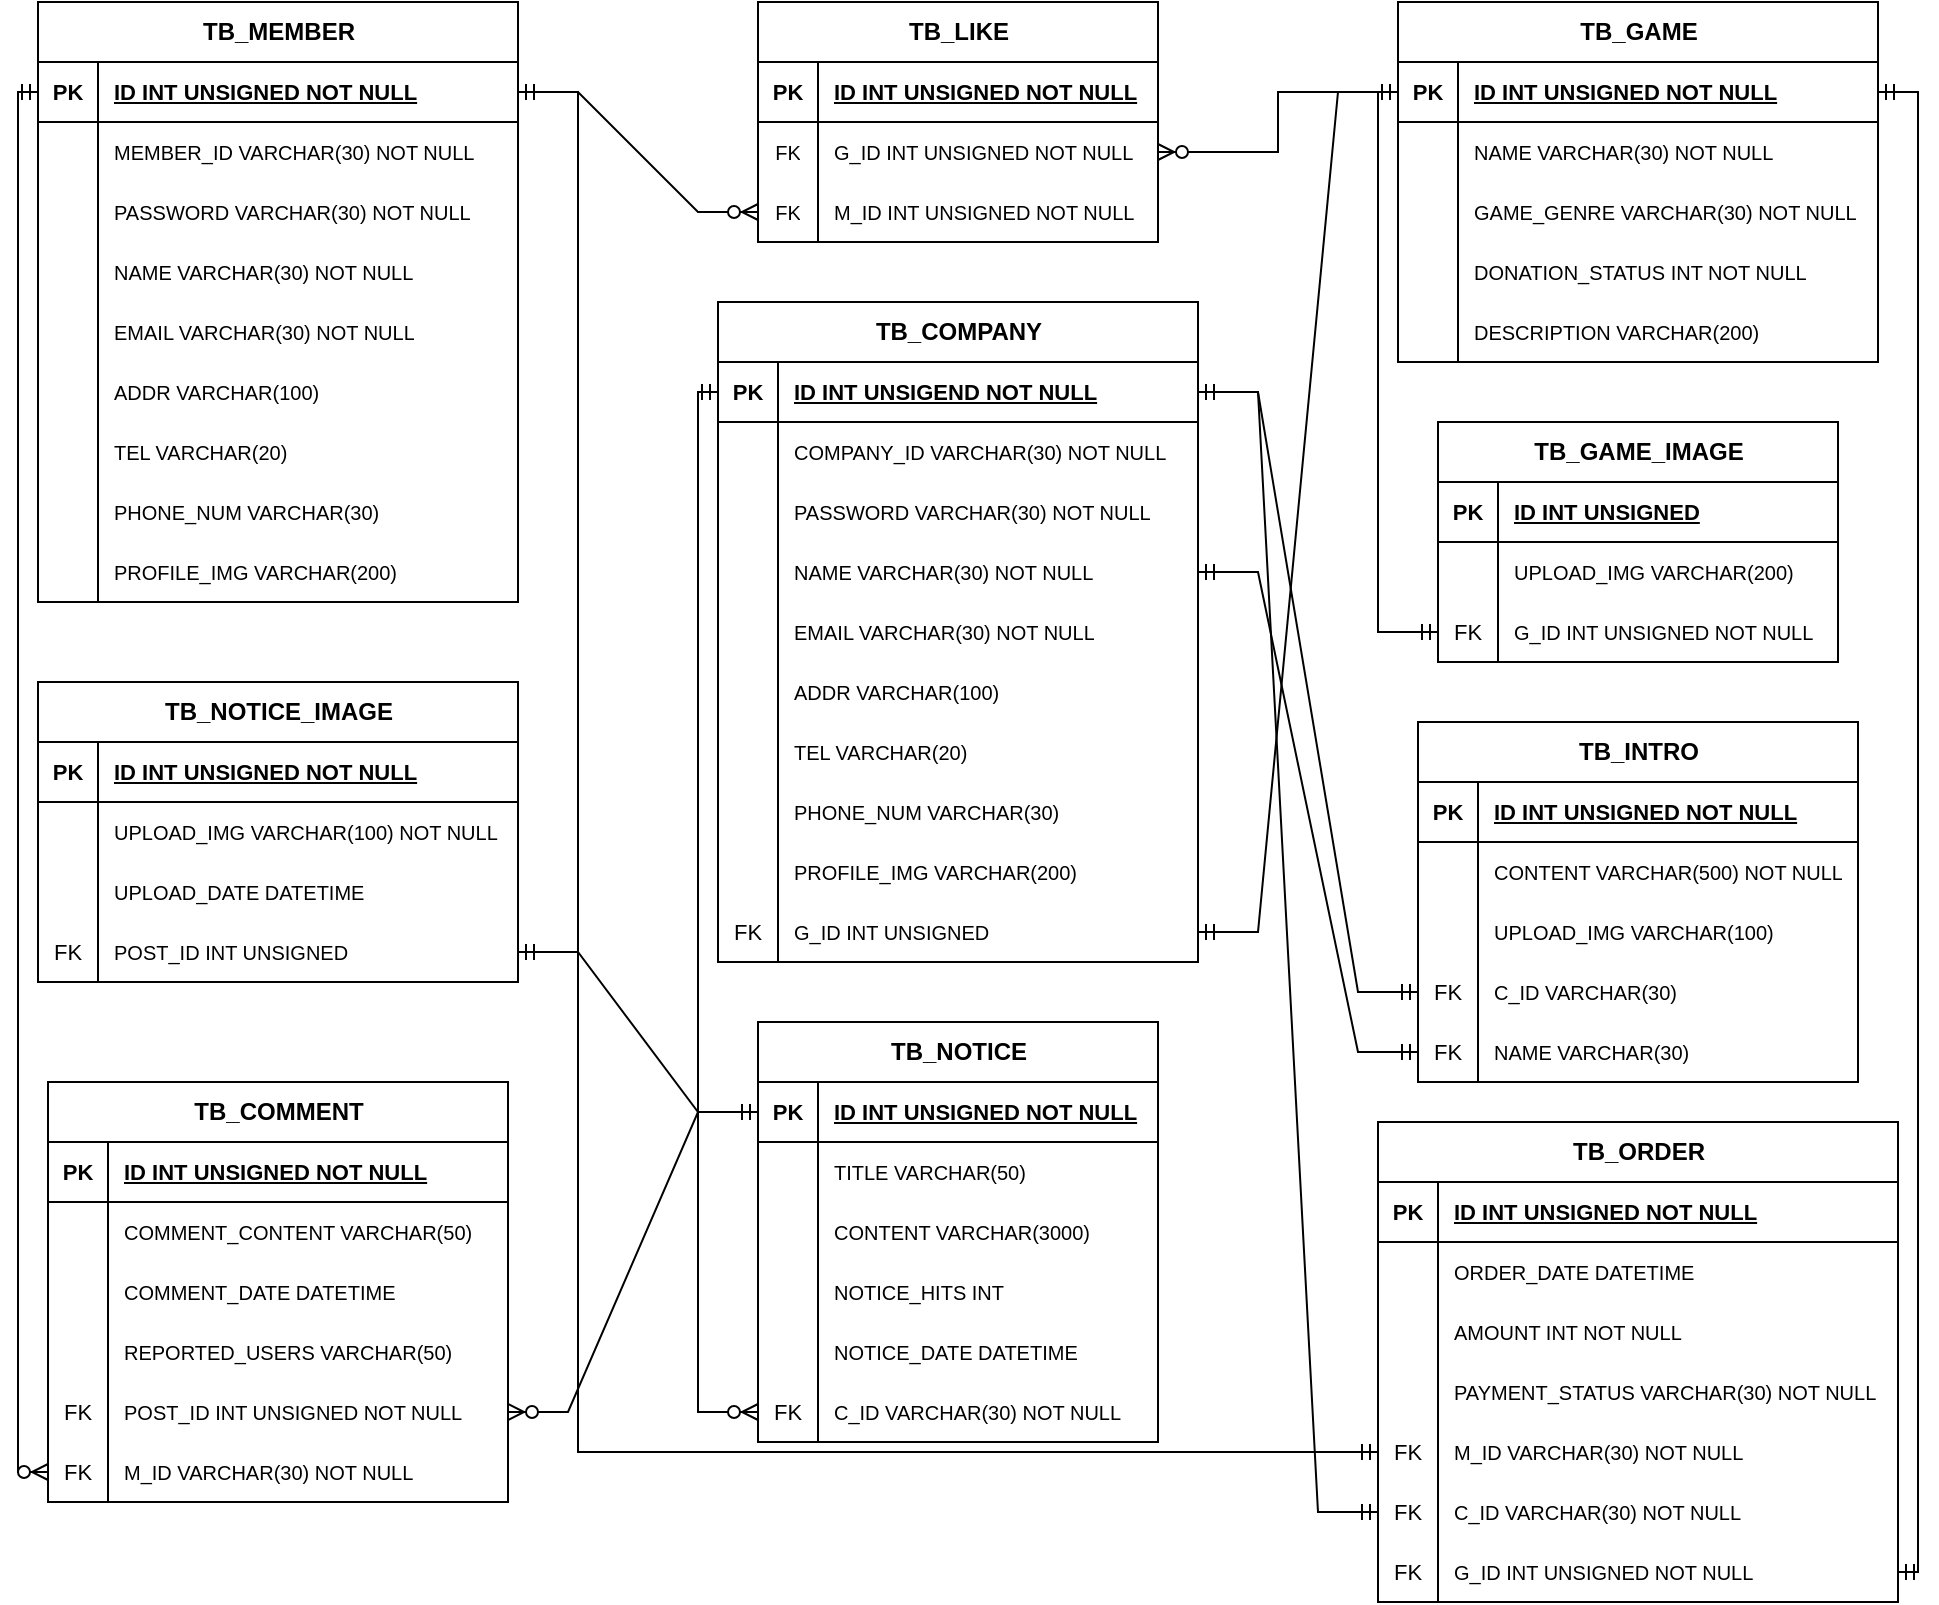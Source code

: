 <mxfile version="21.6.8" type="github">
  <diagram name="Page-1" id="e56a1550-8fbb-45ad-956c-1786394a9013">
    <mxGraphModel dx="1687" dy="892" grid="1" gridSize="10" guides="1" tooltips="1" connect="1" arrows="1" fold="1" page="1" pageScale="1" pageWidth="1100" pageHeight="850" background="none" math="0" shadow="0">
      <root>
        <mxCell id="0" />
        <mxCell id="1" parent="0" />
        <mxCell id="wLMkB_5aTXOqYCJqRN1X-2" value="TB_MEMBER" style="shape=table;startSize=30;container=1;collapsible=1;childLayout=tableLayout;fixedRows=1;rowLines=0;fontStyle=1;align=center;resizeLast=1;html=1;" parent="1" vertex="1">
          <mxGeometry x="60" y="20" width="240" height="300" as="geometry">
            <mxRectangle x="420" y="40" width="120" height="30" as="alternateBounds" />
          </mxGeometry>
        </mxCell>
        <mxCell id="wLMkB_5aTXOqYCJqRN1X-3" value="" style="shape=tableRow;horizontal=0;startSize=0;swimlaneHead=0;swimlaneBody=0;fillColor=none;collapsible=0;dropTarget=0;points=[[0,0.5],[1,0.5]];portConstraint=eastwest;top=0;left=0;right=0;bottom=1;" parent="wLMkB_5aTXOqYCJqRN1X-2" vertex="1">
          <mxGeometry y="30" width="240" height="30" as="geometry" />
        </mxCell>
        <mxCell id="wLMkB_5aTXOqYCJqRN1X-4" value="&lt;font style=&quot;font-size: 11px;&quot;&gt;PK&lt;/font&gt;" style="shape=partialRectangle;connectable=0;fillColor=none;top=0;left=0;bottom=0;right=0;fontStyle=1;overflow=hidden;whiteSpace=wrap;html=1;fontSize=11;" parent="wLMkB_5aTXOqYCJqRN1X-3" vertex="1">
          <mxGeometry width="30" height="30" as="geometry">
            <mxRectangle width="30" height="30" as="alternateBounds" />
          </mxGeometry>
        </mxCell>
        <mxCell id="wLMkB_5aTXOqYCJqRN1X-5" value="&lt;font style=&quot;font-size: 11px;&quot;&gt;ID INT UNSIGNED NOT NULL&lt;/font&gt;" style="shape=partialRectangle;connectable=0;fillColor=none;top=0;left=0;bottom=0;right=0;align=left;spacingLeft=6;fontStyle=5;overflow=hidden;whiteSpace=wrap;html=1;fontSize=11;" parent="wLMkB_5aTXOqYCJqRN1X-3" vertex="1">
          <mxGeometry x="30" width="210" height="30" as="geometry">
            <mxRectangle width="210" height="30" as="alternateBounds" />
          </mxGeometry>
        </mxCell>
        <mxCell id="wLMkB_5aTXOqYCJqRN1X-6" value="" style="shape=tableRow;horizontal=0;startSize=0;swimlaneHead=0;swimlaneBody=0;fillColor=none;collapsible=0;dropTarget=0;points=[[0,0.5],[1,0.5]];portConstraint=eastwest;top=0;left=0;right=0;bottom=0;" parent="wLMkB_5aTXOqYCJqRN1X-2" vertex="1">
          <mxGeometry y="60" width="240" height="30" as="geometry" />
        </mxCell>
        <mxCell id="wLMkB_5aTXOqYCJqRN1X-7" value="" style="shape=partialRectangle;connectable=0;fillColor=none;top=0;left=0;bottom=0;right=0;editable=1;overflow=hidden;whiteSpace=wrap;html=1;" parent="wLMkB_5aTXOqYCJqRN1X-6" vertex="1">
          <mxGeometry width="30" height="30" as="geometry">
            <mxRectangle width="30" height="30" as="alternateBounds" />
          </mxGeometry>
        </mxCell>
        <mxCell id="wLMkB_5aTXOqYCJqRN1X-8" value="&lt;font style=&quot;font-size: 10px;&quot;&gt;MEMBER_ID VARCHAR(30) NOT NULL&lt;/font&gt;" style="shape=partialRectangle;connectable=0;fillColor=none;top=0;left=0;bottom=0;right=0;align=left;spacingLeft=6;overflow=hidden;whiteSpace=wrap;html=1;fontSize=10;" parent="wLMkB_5aTXOqYCJqRN1X-6" vertex="1">
          <mxGeometry x="30" width="210" height="30" as="geometry">
            <mxRectangle width="210" height="30" as="alternateBounds" />
          </mxGeometry>
        </mxCell>
        <mxCell id="wLMkB_5aTXOqYCJqRN1X-9" value="" style="shape=tableRow;horizontal=0;startSize=0;swimlaneHead=0;swimlaneBody=0;fillColor=none;collapsible=0;dropTarget=0;points=[[0,0.5],[1,0.5]];portConstraint=eastwest;top=0;left=0;right=0;bottom=0;" parent="wLMkB_5aTXOqYCJqRN1X-2" vertex="1">
          <mxGeometry y="90" width="240" height="30" as="geometry" />
        </mxCell>
        <mxCell id="wLMkB_5aTXOqYCJqRN1X-10" value="" style="shape=partialRectangle;connectable=0;fillColor=none;top=0;left=0;bottom=0;right=0;editable=1;overflow=hidden;whiteSpace=wrap;html=1;" parent="wLMkB_5aTXOqYCJqRN1X-9" vertex="1">
          <mxGeometry width="30" height="30" as="geometry">
            <mxRectangle width="30" height="30" as="alternateBounds" />
          </mxGeometry>
        </mxCell>
        <mxCell id="wLMkB_5aTXOqYCJqRN1X-11" value="&lt;font style=&quot;font-size: 10px;&quot;&gt;PASSWORD VARCHAR(30) NOT NULL&lt;/font&gt;" style="shape=partialRectangle;connectable=0;fillColor=none;top=0;left=0;bottom=0;right=0;align=left;spacingLeft=6;overflow=hidden;whiteSpace=wrap;html=1;fontSize=10;" parent="wLMkB_5aTXOqYCJqRN1X-9" vertex="1">
          <mxGeometry x="30" width="210" height="30" as="geometry">
            <mxRectangle width="210" height="30" as="alternateBounds" />
          </mxGeometry>
        </mxCell>
        <mxCell id="wLMkB_5aTXOqYCJqRN1X-12" value="" style="shape=tableRow;horizontal=0;startSize=0;swimlaneHead=0;swimlaneBody=0;fillColor=none;collapsible=0;dropTarget=0;points=[[0,0.5],[1,0.5]];portConstraint=eastwest;top=0;left=0;right=0;bottom=0;" parent="wLMkB_5aTXOqYCJqRN1X-2" vertex="1">
          <mxGeometry y="120" width="240" height="30" as="geometry" />
        </mxCell>
        <mxCell id="wLMkB_5aTXOqYCJqRN1X-13" value="" style="shape=partialRectangle;connectable=0;fillColor=none;top=0;left=0;bottom=0;right=0;editable=1;overflow=hidden;whiteSpace=wrap;html=1;" parent="wLMkB_5aTXOqYCJqRN1X-12" vertex="1">
          <mxGeometry width="30" height="30" as="geometry">
            <mxRectangle width="30" height="30" as="alternateBounds" />
          </mxGeometry>
        </mxCell>
        <mxCell id="wLMkB_5aTXOqYCJqRN1X-14" value="&lt;font style=&quot;font-size: 10px;&quot;&gt;NAME VARCHAR(30) NOT NULL&lt;/font&gt;" style="shape=partialRectangle;connectable=0;fillColor=none;top=0;left=0;bottom=0;right=0;align=left;spacingLeft=6;overflow=hidden;whiteSpace=wrap;html=1;fontSize=10;" parent="wLMkB_5aTXOqYCJqRN1X-12" vertex="1">
          <mxGeometry x="30" width="210" height="30" as="geometry">
            <mxRectangle width="210" height="30" as="alternateBounds" />
          </mxGeometry>
        </mxCell>
        <mxCell id="wLMkB_5aTXOqYCJqRN1X-147" value="" style="shape=tableRow;horizontal=0;startSize=0;swimlaneHead=0;swimlaneBody=0;fillColor=none;collapsible=0;dropTarget=0;points=[[0,0.5],[1,0.5]];portConstraint=eastwest;top=0;left=0;right=0;bottom=0;" parent="wLMkB_5aTXOqYCJqRN1X-2" vertex="1">
          <mxGeometry y="150" width="240" height="30" as="geometry" />
        </mxCell>
        <mxCell id="wLMkB_5aTXOqYCJqRN1X-148" value="" style="shape=partialRectangle;connectable=0;fillColor=none;top=0;left=0;bottom=0;right=0;editable=1;overflow=hidden;whiteSpace=wrap;html=1;" parent="wLMkB_5aTXOqYCJqRN1X-147" vertex="1">
          <mxGeometry width="30" height="30" as="geometry">
            <mxRectangle width="30" height="30" as="alternateBounds" />
          </mxGeometry>
        </mxCell>
        <mxCell id="wLMkB_5aTXOqYCJqRN1X-149" value="&lt;span style=&quot;font-size: 10px;&quot;&gt;EMAIL VARCHAR(30) NOT NULL&lt;/span&gt;" style="shape=partialRectangle;connectable=0;fillColor=none;top=0;left=0;bottom=0;right=0;align=left;spacingLeft=6;overflow=hidden;whiteSpace=wrap;html=1;fontSize=10;" parent="wLMkB_5aTXOqYCJqRN1X-147" vertex="1">
          <mxGeometry x="30" width="210" height="30" as="geometry">
            <mxRectangle width="210" height="30" as="alternateBounds" />
          </mxGeometry>
        </mxCell>
        <mxCell id="wLMkB_5aTXOqYCJqRN1X-150" value="" style="shape=tableRow;horizontal=0;startSize=0;swimlaneHead=0;swimlaneBody=0;fillColor=none;collapsible=0;dropTarget=0;points=[[0,0.5],[1,0.5]];portConstraint=eastwest;top=0;left=0;right=0;bottom=0;" parent="wLMkB_5aTXOqYCJqRN1X-2" vertex="1">
          <mxGeometry y="180" width="240" height="30" as="geometry" />
        </mxCell>
        <mxCell id="wLMkB_5aTXOqYCJqRN1X-151" value="" style="shape=partialRectangle;connectable=0;fillColor=none;top=0;left=0;bottom=0;right=0;editable=1;overflow=hidden;whiteSpace=wrap;html=1;" parent="wLMkB_5aTXOqYCJqRN1X-150" vertex="1">
          <mxGeometry width="30" height="30" as="geometry">
            <mxRectangle width="30" height="30" as="alternateBounds" />
          </mxGeometry>
        </mxCell>
        <mxCell id="wLMkB_5aTXOqYCJqRN1X-152" value="&lt;font style=&quot;font-size: 10px;&quot;&gt;ADDR VARCHAR(100)&lt;/font&gt;" style="shape=partialRectangle;connectable=0;fillColor=none;top=0;left=0;bottom=0;right=0;align=left;spacingLeft=6;overflow=hidden;whiteSpace=wrap;html=1;fontSize=10;" parent="wLMkB_5aTXOqYCJqRN1X-150" vertex="1">
          <mxGeometry x="30" width="210" height="30" as="geometry">
            <mxRectangle width="210" height="30" as="alternateBounds" />
          </mxGeometry>
        </mxCell>
        <mxCell id="wLMkB_5aTXOqYCJqRN1X-153" value="" style="shape=tableRow;horizontal=0;startSize=0;swimlaneHead=0;swimlaneBody=0;fillColor=none;collapsible=0;dropTarget=0;points=[[0,0.5],[1,0.5]];portConstraint=eastwest;top=0;left=0;right=0;bottom=0;" parent="wLMkB_5aTXOqYCJqRN1X-2" vertex="1">
          <mxGeometry y="210" width="240" height="30" as="geometry" />
        </mxCell>
        <mxCell id="wLMkB_5aTXOqYCJqRN1X-154" value="" style="shape=partialRectangle;connectable=0;fillColor=none;top=0;left=0;bottom=0;right=0;editable=1;overflow=hidden;whiteSpace=wrap;html=1;" parent="wLMkB_5aTXOqYCJqRN1X-153" vertex="1">
          <mxGeometry width="30" height="30" as="geometry">
            <mxRectangle width="30" height="30" as="alternateBounds" />
          </mxGeometry>
        </mxCell>
        <mxCell id="wLMkB_5aTXOqYCJqRN1X-155" value="&lt;font style=&quot;font-size: 10px;&quot;&gt;TEL VARCHAR(20)&lt;/font&gt;" style="shape=partialRectangle;connectable=0;fillColor=none;top=0;left=0;bottom=0;right=0;align=left;spacingLeft=6;overflow=hidden;whiteSpace=wrap;html=1;fontSize=10;" parent="wLMkB_5aTXOqYCJqRN1X-153" vertex="1">
          <mxGeometry x="30" width="210" height="30" as="geometry">
            <mxRectangle width="210" height="30" as="alternateBounds" />
          </mxGeometry>
        </mxCell>
        <mxCell id="wLMkB_5aTXOqYCJqRN1X-156" value="" style="shape=tableRow;horizontal=0;startSize=0;swimlaneHead=0;swimlaneBody=0;fillColor=none;collapsible=0;dropTarget=0;points=[[0,0.5],[1,0.5]];portConstraint=eastwest;top=0;left=0;right=0;bottom=0;" parent="wLMkB_5aTXOqYCJqRN1X-2" vertex="1">
          <mxGeometry y="240" width="240" height="30" as="geometry" />
        </mxCell>
        <mxCell id="wLMkB_5aTXOqYCJqRN1X-157" value="" style="shape=partialRectangle;connectable=0;fillColor=none;top=0;left=0;bottom=0;right=0;editable=1;overflow=hidden;whiteSpace=wrap;html=1;" parent="wLMkB_5aTXOqYCJqRN1X-156" vertex="1">
          <mxGeometry width="30" height="30" as="geometry">
            <mxRectangle width="30" height="30" as="alternateBounds" />
          </mxGeometry>
        </mxCell>
        <mxCell id="wLMkB_5aTXOqYCJqRN1X-158" value="&lt;font style=&quot;font-size: 10px;&quot;&gt;PHONE_NUM VARCHAR(30)&lt;/font&gt;" style="shape=partialRectangle;connectable=0;fillColor=none;top=0;left=0;bottom=0;right=0;align=left;spacingLeft=6;overflow=hidden;whiteSpace=wrap;html=1;fontSize=10;" parent="wLMkB_5aTXOqYCJqRN1X-156" vertex="1">
          <mxGeometry x="30" width="210" height="30" as="geometry">
            <mxRectangle width="210" height="30" as="alternateBounds" />
          </mxGeometry>
        </mxCell>
        <mxCell id="wLMkB_5aTXOqYCJqRN1X-159" value="" style="shape=tableRow;horizontal=0;startSize=0;swimlaneHead=0;swimlaneBody=0;fillColor=none;collapsible=0;dropTarget=0;points=[[0,0.5],[1,0.5]];portConstraint=eastwest;top=0;left=0;right=0;bottom=0;" parent="wLMkB_5aTXOqYCJqRN1X-2" vertex="1">
          <mxGeometry y="270" width="240" height="30" as="geometry" />
        </mxCell>
        <mxCell id="wLMkB_5aTXOqYCJqRN1X-160" value="" style="shape=partialRectangle;connectable=0;fillColor=none;top=0;left=0;bottom=0;right=0;editable=1;overflow=hidden;whiteSpace=wrap;html=1;" parent="wLMkB_5aTXOqYCJqRN1X-159" vertex="1">
          <mxGeometry width="30" height="30" as="geometry">
            <mxRectangle width="30" height="30" as="alternateBounds" />
          </mxGeometry>
        </mxCell>
        <mxCell id="wLMkB_5aTXOqYCJqRN1X-161" value="&lt;font style=&quot;font-size: 10px;&quot;&gt;PROFILE_IMG VARCHAR(200)&lt;/font&gt;" style="shape=partialRectangle;connectable=0;fillColor=none;top=0;left=0;bottom=0;right=0;align=left;spacingLeft=6;overflow=hidden;whiteSpace=wrap;html=1;fontSize=10;" parent="wLMkB_5aTXOqYCJqRN1X-159" vertex="1">
          <mxGeometry x="30" width="210" height="30" as="geometry">
            <mxRectangle width="210" height="30" as="alternateBounds" />
          </mxGeometry>
        </mxCell>
        <mxCell id="wLMkB_5aTXOqYCJqRN1X-15" value="TB_GAME" style="shape=table;startSize=30;container=1;collapsible=1;childLayout=tableLayout;fixedRows=1;rowLines=0;fontStyle=1;align=center;resizeLast=1;html=1;" parent="1" vertex="1">
          <mxGeometry x="740" y="20" width="240" height="180" as="geometry" />
        </mxCell>
        <mxCell id="wLMkB_5aTXOqYCJqRN1X-16" value="" style="shape=tableRow;horizontal=0;startSize=0;swimlaneHead=0;swimlaneBody=0;fillColor=none;collapsible=0;dropTarget=0;points=[[0,0.5],[1,0.5]];portConstraint=eastwest;top=0;left=0;right=0;bottom=1;" parent="wLMkB_5aTXOqYCJqRN1X-15" vertex="1">
          <mxGeometry y="30" width="240" height="30" as="geometry" />
        </mxCell>
        <mxCell id="wLMkB_5aTXOqYCJqRN1X-17" value="&lt;font style=&quot;font-size: 11px;&quot;&gt;PK&lt;/font&gt;" style="shape=partialRectangle;connectable=0;fillColor=none;top=0;left=0;bottom=0;right=0;fontStyle=1;overflow=hidden;whiteSpace=wrap;html=1;fontSize=11;" parent="wLMkB_5aTXOqYCJqRN1X-16" vertex="1">
          <mxGeometry width="30" height="30" as="geometry">
            <mxRectangle width="30" height="30" as="alternateBounds" />
          </mxGeometry>
        </mxCell>
        <mxCell id="wLMkB_5aTXOqYCJqRN1X-18" value="&lt;font style=&quot;font-size: 11px;&quot;&gt;ID INT UNSIGNED NOT NULL&lt;/font&gt;" style="shape=partialRectangle;connectable=0;fillColor=none;top=0;left=0;bottom=0;right=0;align=left;spacingLeft=6;fontStyle=5;overflow=hidden;whiteSpace=wrap;html=1;fontSize=11;" parent="wLMkB_5aTXOqYCJqRN1X-16" vertex="1">
          <mxGeometry x="30" width="210" height="30" as="geometry">
            <mxRectangle width="210" height="30" as="alternateBounds" />
          </mxGeometry>
        </mxCell>
        <mxCell id="wLMkB_5aTXOqYCJqRN1X-19" value="" style="shape=tableRow;horizontal=0;startSize=0;swimlaneHead=0;swimlaneBody=0;fillColor=none;collapsible=0;dropTarget=0;points=[[0,0.5],[1,0.5]];portConstraint=eastwest;top=0;left=0;right=0;bottom=0;" parent="wLMkB_5aTXOqYCJqRN1X-15" vertex="1">
          <mxGeometry y="60" width="240" height="30" as="geometry" />
        </mxCell>
        <mxCell id="wLMkB_5aTXOqYCJqRN1X-20" value="" style="shape=partialRectangle;connectable=0;fillColor=none;top=0;left=0;bottom=0;right=0;editable=1;overflow=hidden;whiteSpace=wrap;html=1;" parent="wLMkB_5aTXOqYCJqRN1X-19" vertex="1">
          <mxGeometry width="30" height="30" as="geometry">
            <mxRectangle width="30" height="30" as="alternateBounds" />
          </mxGeometry>
        </mxCell>
        <mxCell id="wLMkB_5aTXOqYCJqRN1X-21" value="&lt;font style=&quot;font-size: 10px;&quot;&gt;NAME VARCHAR(30) NOT NULL&lt;/font&gt;" style="shape=partialRectangle;connectable=0;fillColor=none;top=0;left=0;bottom=0;right=0;align=left;spacingLeft=6;overflow=hidden;whiteSpace=wrap;html=1;fontSize=10;" parent="wLMkB_5aTXOqYCJqRN1X-19" vertex="1">
          <mxGeometry x="30" width="210" height="30" as="geometry">
            <mxRectangle width="210" height="30" as="alternateBounds" />
          </mxGeometry>
        </mxCell>
        <mxCell id="wLMkB_5aTXOqYCJqRN1X-22" value="" style="shape=tableRow;horizontal=0;startSize=0;swimlaneHead=0;swimlaneBody=0;fillColor=none;collapsible=0;dropTarget=0;points=[[0,0.5],[1,0.5]];portConstraint=eastwest;top=0;left=0;right=0;bottom=0;" parent="wLMkB_5aTXOqYCJqRN1X-15" vertex="1">
          <mxGeometry y="90" width="240" height="30" as="geometry" />
        </mxCell>
        <mxCell id="wLMkB_5aTXOqYCJqRN1X-23" value="" style="shape=partialRectangle;connectable=0;fillColor=none;top=0;left=0;bottom=0;right=0;editable=1;overflow=hidden;whiteSpace=wrap;html=1;" parent="wLMkB_5aTXOqYCJqRN1X-22" vertex="1">
          <mxGeometry width="30" height="30" as="geometry">
            <mxRectangle width="30" height="30" as="alternateBounds" />
          </mxGeometry>
        </mxCell>
        <mxCell id="wLMkB_5aTXOqYCJqRN1X-24" value="&lt;font style=&quot;font-size: 10px;&quot;&gt;GAME_GENRE VARCHAR(30) NOT NULL&lt;/font&gt;" style="shape=partialRectangle;connectable=0;fillColor=none;top=0;left=0;bottom=0;right=0;align=left;spacingLeft=6;overflow=hidden;whiteSpace=wrap;html=1;fontSize=10;" parent="wLMkB_5aTXOqYCJqRN1X-22" vertex="1">
          <mxGeometry x="30" width="210" height="30" as="geometry">
            <mxRectangle width="210" height="30" as="alternateBounds" />
          </mxGeometry>
        </mxCell>
        <mxCell id="wLMkB_5aTXOqYCJqRN1X-25" value="" style="shape=tableRow;horizontal=0;startSize=0;swimlaneHead=0;swimlaneBody=0;fillColor=none;collapsible=0;dropTarget=0;points=[[0,0.5],[1,0.5]];portConstraint=eastwest;top=0;left=0;right=0;bottom=0;" parent="wLMkB_5aTXOqYCJqRN1X-15" vertex="1">
          <mxGeometry y="120" width="240" height="30" as="geometry" />
        </mxCell>
        <mxCell id="wLMkB_5aTXOqYCJqRN1X-26" value="" style="shape=partialRectangle;connectable=0;fillColor=none;top=0;left=0;bottom=0;right=0;editable=1;overflow=hidden;whiteSpace=wrap;html=1;" parent="wLMkB_5aTXOqYCJqRN1X-25" vertex="1">
          <mxGeometry width="30" height="30" as="geometry">
            <mxRectangle width="30" height="30" as="alternateBounds" />
          </mxGeometry>
        </mxCell>
        <mxCell id="wLMkB_5aTXOqYCJqRN1X-27" value="&lt;font style=&quot;font-size: 10px;&quot;&gt;DONATION_STATUS INT NOT NULL&amp;nbsp;&lt;/font&gt;" style="shape=partialRectangle;connectable=0;fillColor=none;top=0;left=0;bottom=0;right=0;align=left;spacingLeft=6;overflow=hidden;whiteSpace=wrap;html=1;fontSize=10;" parent="wLMkB_5aTXOqYCJqRN1X-25" vertex="1">
          <mxGeometry x="30" width="210" height="30" as="geometry">
            <mxRectangle width="210" height="30" as="alternateBounds" />
          </mxGeometry>
        </mxCell>
        <mxCell id="wLMkB_5aTXOqYCJqRN1X-162" value="" style="shape=tableRow;horizontal=0;startSize=0;swimlaneHead=0;swimlaneBody=0;fillColor=none;collapsible=0;dropTarget=0;points=[[0,0.5],[1,0.5]];portConstraint=eastwest;top=0;left=0;right=0;bottom=0;" parent="wLMkB_5aTXOqYCJqRN1X-15" vertex="1">
          <mxGeometry y="150" width="240" height="30" as="geometry" />
        </mxCell>
        <mxCell id="wLMkB_5aTXOqYCJqRN1X-163" value="" style="shape=partialRectangle;connectable=0;fillColor=none;top=0;left=0;bottom=0;right=0;editable=1;overflow=hidden;whiteSpace=wrap;html=1;" parent="wLMkB_5aTXOqYCJqRN1X-162" vertex="1">
          <mxGeometry width="30" height="30" as="geometry">
            <mxRectangle width="30" height="30" as="alternateBounds" />
          </mxGeometry>
        </mxCell>
        <mxCell id="wLMkB_5aTXOqYCJqRN1X-164" value="&lt;font style=&quot;font-size: 10px;&quot;&gt;DESCRIPTION VARCHAR(200)&lt;/font&gt;" style="shape=partialRectangle;connectable=0;fillColor=none;top=0;left=0;bottom=0;right=0;align=left;spacingLeft=6;overflow=hidden;whiteSpace=wrap;html=1;fontSize=10;" parent="wLMkB_5aTXOqYCJqRN1X-162" vertex="1">
          <mxGeometry x="30" width="210" height="30" as="geometry">
            <mxRectangle width="210" height="30" as="alternateBounds" />
          </mxGeometry>
        </mxCell>
        <mxCell id="wLMkB_5aTXOqYCJqRN1X-28" value="TB_LIKE" style="shape=table;startSize=30;container=1;collapsible=1;childLayout=tableLayout;fixedRows=1;rowLines=0;fontStyle=1;align=center;resizeLast=1;html=1;" parent="1" vertex="1">
          <mxGeometry x="420" y="20" width="200" height="120" as="geometry">
            <mxRectangle x="80" y="40" width="90" height="30" as="alternateBounds" />
          </mxGeometry>
        </mxCell>
        <mxCell id="wLMkB_5aTXOqYCJqRN1X-29" value="" style="shape=tableRow;horizontal=0;startSize=0;swimlaneHead=0;swimlaneBody=0;fillColor=none;collapsible=0;dropTarget=0;points=[[0,0.5],[1,0.5]];portConstraint=eastwest;top=0;left=0;right=0;bottom=1;" parent="wLMkB_5aTXOqYCJqRN1X-28" vertex="1">
          <mxGeometry y="30" width="200" height="30" as="geometry" />
        </mxCell>
        <mxCell id="wLMkB_5aTXOqYCJqRN1X-30" value="PK" style="shape=partialRectangle;connectable=0;fillColor=none;top=0;left=0;bottom=0;right=0;fontStyle=1;overflow=hidden;whiteSpace=wrap;html=1;fontSize=11;" parent="wLMkB_5aTXOqYCJqRN1X-29" vertex="1">
          <mxGeometry width="30" height="30" as="geometry">
            <mxRectangle width="30" height="30" as="alternateBounds" />
          </mxGeometry>
        </mxCell>
        <mxCell id="wLMkB_5aTXOqYCJqRN1X-31" value="ID INT UNSIGNED NOT NULL" style="shape=partialRectangle;connectable=0;fillColor=none;top=0;left=0;bottom=0;right=0;align=left;spacingLeft=6;fontStyle=5;overflow=hidden;whiteSpace=wrap;html=1;fontSize=11;" parent="wLMkB_5aTXOqYCJqRN1X-29" vertex="1">
          <mxGeometry x="30" width="170" height="30" as="geometry">
            <mxRectangle width="170" height="30" as="alternateBounds" />
          </mxGeometry>
        </mxCell>
        <mxCell id="wLMkB_5aTXOqYCJqRN1X-32" value="" style="shape=tableRow;horizontal=0;startSize=0;swimlaneHead=0;swimlaneBody=0;fillColor=none;collapsible=0;dropTarget=0;points=[[0,0.5],[1,0.5]];portConstraint=eastwest;top=0;left=0;right=0;bottom=0;" parent="wLMkB_5aTXOqYCJqRN1X-28" vertex="1">
          <mxGeometry y="60" width="200" height="30" as="geometry" />
        </mxCell>
        <mxCell id="wLMkB_5aTXOqYCJqRN1X-33" value="FK" style="shape=partialRectangle;connectable=0;fillColor=none;top=0;left=0;bottom=0;right=0;editable=1;overflow=hidden;whiteSpace=wrap;html=1;fontSize=10;" parent="wLMkB_5aTXOqYCJqRN1X-32" vertex="1">
          <mxGeometry width="30" height="30" as="geometry">
            <mxRectangle width="30" height="30" as="alternateBounds" />
          </mxGeometry>
        </mxCell>
        <mxCell id="wLMkB_5aTXOqYCJqRN1X-34" value="G_ID INT UNSIGNED NOT NULL" style="shape=partialRectangle;connectable=0;fillColor=none;top=0;left=0;bottom=0;right=0;align=left;spacingLeft=6;overflow=hidden;whiteSpace=wrap;html=1;fontSize=10;" parent="wLMkB_5aTXOqYCJqRN1X-32" vertex="1">
          <mxGeometry x="30" width="170" height="30" as="geometry">
            <mxRectangle width="170" height="30" as="alternateBounds" />
          </mxGeometry>
        </mxCell>
        <mxCell id="wLMkB_5aTXOqYCJqRN1X-35" value="" style="shape=tableRow;horizontal=0;startSize=0;swimlaneHead=0;swimlaneBody=0;fillColor=none;collapsible=0;dropTarget=0;points=[[0,0.5],[1,0.5]];portConstraint=eastwest;top=0;left=0;right=0;bottom=0;" parent="wLMkB_5aTXOqYCJqRN1X-28" vertex="1">
          <mxGeometry y="90" width="200" height="30" as="geometry" />
        </mxCell>
        <mxCell id="wLMkB_5aTXOqYCJqRN1X-36" value="FK" style="shape=partialRectangle;connectable=0;fillColor=none;top=0;left=0;bottom=0;right=0;editable=1;overflow=hidden;whiteSpace=wrap;html=1;fontSize=10;" parent="wLMkB_5aTXOqYCJqRN1X-35" vertex="1">
          <mxGeometry width="30" height="30" as="geometry">
            <mxRectangle width="30" height="30" as="alternateBounds" />
          </mxGeometry>
        </mxCell>
        <mxCell id="wLMkB_5aTXOqYCJqRN1X-37" value="M_ID INT UNSIGNED NOT NULL" style="shape=partialRectangle;connectable=0;fillColor=none;top=0;left=0;bottom=0;right=0;align=left;spacingLeft=6;overflow=hidden;whiteSpace=wrap;html=1;fontSize=10;" parent="wLMkB_5aTXOqYCJqRN1X-35" vertex="1">
          <mxGeometry x="30" width="170" height="30" as="geometry">
            <mxRectangle width="170" height="30" as="alternateBounds" />
          </mxGeometry>
        </mxCell>
        <mxCell id="wLMkB_5aTXOqYCJqRN1X-41" value="TB_COMPANY" style="shape=table;startSize=30;container=1;collapsible=1;childLayout=tableLayout;fixedRows=1;rowLines=0;fontStyle=1;align=center;resizeLast=1;html=1;" parent="1" vertex="1">
          <mxGeometry x="400" y="170" width="240" height="330" as="geometry" />
        </mxCell>
        <mxCell id="wLMkB_5aTXOqYCJqRN1X-42" value="" style="shape=tableRow;horizontal=0;startSize=0;swimlaneHead=0;swimlaneBody=0;fillColor=none;collapsible=0;dropTarget=0;points=[[0,0.5],[1,0.5]];portConstraint=eastwest;top=0;left=0;right=0;bottom=1;" parent="wLMkB_5aTXOqYCJqRN1X-41" vertex="1">
          <mxGeometry y="30" width="240" height="30" as="geometry" />
        </mxCell>
        <mxCell id="wLMkB_5aTXOqYCJqRN1X-43" value="&lt;font style=&quot;font-size: 11px;&quot;&gt;PK&lt;/font&gt;" style="shape=partialRectangle;connectable=0;fillColor=none;top=0;left=0;bottom=0;right=0;fontStyle=1;overflow=hidden;whiteSpace=wrap;html=1;fontSize=11;" parent="wLMkB_5aTXOqYCJqRN1X-42" vertex="1">
          <mxGeometry width="30" height="30" as="geometry">
            <mxRectangle width="30" height="30" as="alternateBounds" />
          </mxGeometry>
        </mxCell>
        <mxCell id="wLMkB_5aTXOqYCJqRN1X-44" value="&lt;font style=&quot;font-size: 11px;&quot;&gt;ID INT UNSIGEND NOT NULL&lt;/font&gt;" style="shape=partialRectangle;connectable=0;fillColor=none;top=0;left=0;bottom=0;right=0;align=left;spacingLeft=6;fontStyle=5;overflow=hidden;whiteSpace=wrap;html=1;fontSize=11;" parent="wLMkB_5aTXOqYCJqRN1X-42" vertex="1">
          <mxGeometry x="30" width="210" height="30" as="geometry">
            <mxRectangle width="210" height="30" as="alternateBounds" />
          </mxGeometry>
        </mxCell>
        <mxCell id="wLMkB_5aTXOqYCJqRN1X-45" value="" style="shape=tableRow;horizontal=0;startSize=0;swimlaneHead=0;swimlaneBody=0;fillColor=none;collapsible=0;dropTarget=0;points=[[0,0.5],[1,0.5]];portConstraint=eastwest;top=0;left=0;right=0;bottom=0;" parent="wLMkB_5aTXOqYCJqRN1X-41" vertex="1">
          <mxGeometry y="60" width="240" height="30" as="geometry" />
        </mxCell>
        <mxCell id="wLMkB_5aTXOqYCJqRN1X-46" value="" style="shape=partialRectangle;connectable=0;fillColor=none;top=0;left=0;bottom=0;right=0;editable=1;overflow=hidden;whiteSpace=wrap;html=1;" parent="wLMkB_5aTXOqYCJqRN1X-45" vertex="1">
          <mxGeometry width="30" height="30" as="geometry">
            <mxRectangle width="30" height="30" as="alternateBounds" />
          </mxGeometry>
        </mxCell>
        <mxCell id="wLMkB_5aTXOqYCJqRN1X-47" value="&lt;font style=&quot;font-size: 10px;&quot;&gt;COMPANY_ID VARCHAR(30) NOT NULL&lt;/font&gt;" style="shape=partialRectangle;connectable=0;fillColor=none;top=0;left=0;bottom=0;right=0;align=left;spacingLeft=6;overflow=hidden;whiteSpace=wrap;html=1;fontSize=10;" parent="wLMkB_5aTXOqYCJqRN1X-45" vertex="1">
          <mxGeometry x="30" width="210" height="30" as="geometry">
            <mxRectangle width="210" height="30" as="alternateBounds" />
          </mxGeometry>
        </mxCell>
        <mxCell id="wLMkB_5aTXOqYCJqRN1X-48" value="" style="shape=tableRow;horizontal=0;startSize=0;swimlaneHead=0;swimlaneBody=0;fillColor=none;collapsible=0;dropTarget=0;points=[[0,0.5],[1,0.5]];portConstraint=eastwest;top=0;left=0;right=0;bottom=0;" parent="wLMkB_5aTXOqYCJqRN1X-41" vertex="1">
          <mxGeometry y="90" width="240" height="30" as="geometry" />
        </mxCell>
        <mxCell id="wLMkB_5aTXOqYCJqRN1X-49" value="" style="shape=partialRectangle;connectable=0;fillColor=none;top=0;left=0;bottom=0;right=0;editable=1;overflow=hidden;whiteSpace=wrap;html=1;" parent="wLMkB_5aTXOqYCJqRN1X-48" vertex="1">
          <mxGeometry width="30" height="30" as="geometry">
            <mxRectangle width="30" height="30" as="alternateBounds" />
          </mxGeometry>
        </mxCell>
        <mxCell id="wLMkB_5aTXOqYCJqRN1X-50" value="&lt;font style=&quot;font-size: 10px;&quot;&gt;PASSWORD VARCHAR(30) NOT NULL&lt;/font&gt;" style="shape=partialRectangle;connectable=0;fillColor=none;top=0;left=0;bottom=0;right=0;align=left;spacingLeft=6;overflow=hidden;whiteSpace=wrap;html=1;fontSize=10;" parent="wLMkB_5aTXOqYCJqRN1X-48" vertex="1">
          <mxGeometry x="30" width="210" height="30" as="geometry">
            <mxRectangle width="210" height="30" as="alternateBounds" />
          </mxGeometry>
        </mxCell>
        <mxCell id="wLMkB_5aTXOqYCJqRN1X-51" value="" style="shape=tableRow;horizontal=0;startSize=0;swimlaneHead=0;swimlaneBody=0;fillColor=none;collapsible=0;dropTarget=0;points=[[0,0.5],[1,0.5]];portConstraint=eastwest;top=0;left=0;right=0;bottom=0;" parent="wLMkB_5aTXOqYCJqRN1X-41" vertex="1">
          <mxGeometry y="120" width="240" height="30" as="geometry" />
        </mxCell>
        <mxCell id="wLMkB_5aTXOqYCJqRN1X-52" value="" style="shape=partialRectangle;connectable=0;fillColor=none;top=0;left=0;bottom=0;right=0;editable=1;overflow=hidden;whiteSpace=wrap;html=1;" parent="wLMkB_5aTXOqYCJqRN1X-51" vertex="1">
          <mxGeometry width="30" height="30" as="geometry">
            <mxRectangle width="30" height="30" as="alternateBounds" />
          </mxGeometry>
        </mxCell>
        <mxCell id="wLMkB_5aTXOqYCJqRN1X-53" value="&lt;font style=&quot;font-size: 10px;&quot;&gt;NAME VARCHAR(30) NOT NULL&lt;/font&gt;" style="shape=partialRectangle;connectable=0;fillColor=none;top=0;left=0;bottom=0;right=0;align=left;spacingLeft=6;overflow=hidden;whiteSpace=wrap;html=1;fontSize=10;" parent="wLMkB_5aTXOqYCJqRN1X-51" vertex="1">
          <mxGeometry x="30" width="210" height="30" as="geometry">
            <mxRectangle width="210" height="30" as="alternateBounds" />
          </mxGeometry>
        </mxCell>
        <mxCell id="wLMkB_5aTXOqYCJqRN1X-169" value="" style="shape=tableRow;horizontal=0;startSize=0;swimlaneHead=0;swimlaneBody=0;fillColor=none;collapsible=0;dropTarget=0;points=[[0,0.5],[1,0.5]];portConstraint=eastwest;top=0;left=0;right=0;bottom=0;" parent="wLMkB_5aTXOqYCJqRN1X-41" vertex="1">
          <mxGeometry y="150" width="240" height="30" as="geometry" />
        </mxCell>
        <mxCell id="wLMkB_5aTXOqYCJqRN1X-170" value="" style="shape=partialRectangle;connectable=0;fillColor=none;top=0;left=0;bottom=0;right=0;editable=1;overflow=hidden;whiteSpace=wrap;html=1;" parent="wLMkB_5aTXOqYCJqRN1X-169" vertex="1">
          <mxGeometry width="30" height="30" as="geometry">
            <mxRectangle width="30" height="30" as="alternateBounds" />
          </mxGeometry>
        </mxCell>
        <mxCell id="wLMkB_5aTXOqYCJqRN1X-171" value="&lt;font style=&quot;font-size: 10px;&quot;&gt;EMAIL VARCHAR(30) NOT NULL&lt;/font&gt;" style="shape=partialRectangle;connectable=0;fillColor=none;top=0;left=0;bottom=0;right=0;align=left;spacingLeft=6;overflow=hidden;whiteSpace=wrap;html=1;fontSize=10;" parent="wLMkB_5aTXOqYCJqRN1X-169" vertex="1">
          <mxGeometry x="30" width="210" height="30" as="geometry">
            <mxRectangle width="210" height="30" as="alternateBounds" />
          </mxGeometry>
        </mxCell>
        <mxCell id="wLMkB_5aTXOqYCJqRN1X-172" value="" style="shape=tableRow;horizontal=0;startSize=0;swimlaneHead=0;swimlaneBody=0;fillColor=none;collapsible=0;dropTarget=0;points=[[0,0.5],[1,0.5]];portConstraint=eastwest;top=0;left=0;right=0;bottom=0;" parent="wLMkB_5aTXOqYCJqRN1X-41" vertex="1">
          <mxGeometry y="180" width="240" height="30" as="geometry" />
        </mxCell>
        <mxCell id="wLMkB_5aTXOqYCJqRN1X-173" value="" style="shape=partialRectangle;connectable=0;fillColor=none;top=0;left=0;bottom=0;right=0;editable=1;overflow=hidden;whiteSpace=wrap;html=1;" parent="wLMkB_5aTXOqYCJqRN1X-172" vertex="1">
          <mxGeometry width="30" height="30" as="geometry">
            <mxRectangle width="30" height="30" as="alternateBounds" />
          </mxGeometry>
        </mxCell>
        <mxCell id="wLMkB_5aTXOqYCJqRN1X-174" value="ADDR VARCHAR(100)" style="shape=partialRectangle;connectable=0;fillColor=none;top=0;left=0;bottom=0;right=0;align=left;spacingLeft=6;overflow=hidden;whiteSpace=wrap;html=1;fontSize=10;" parent="wLMkB_5aTXOqYCJqRN1X-172" vertex="1">
          <mxGeometry x="30" width="210" height="30" as="geometry">
            <mxRectangle width="210" height="30" as="alternateBounds" />
          </mxGeometry>
        </mxCell>
        <mxCell id="wLMkB_5aTXOqYCJqRN1X-175" value="" style="shape=tableRow;horizontal=0;startSize=0;swimlaneHead=0;swimlaneBody=0;fillColor=none;collapsible=0;dropTarget=0;points=[[0,0.5],[1,0.5]];portConstraint=eastwest;top=0;left=0;right=0;bottom=0;" parent="wLMkB_5aTXOqYCJqRN1X-41" vertex="1">
          <mxGeometry y="210" width="240" height="30" as="geometry" />
        </mxCell>
        <mxCell id="wLMkB_5aTXOqYCJqRN1X-176" value="" style="shape=partialRectangle;connectable=0;fillColor=none;top=0;left=0;bottom=0;right=0;editable=1;overflow=hidden;whiteSpace=wrap;html=1;" parent="wLMkB_5aTXOqYCJqRN1X-175" vertex="1">
          <mxGeometry width="30" height="30" as="geometry">
            <mxRectangle width="30" height="30" as="alternateBounds" />
          </mxGeometry>
        </mxCell>
        <mxCell id="wLMkB_5aTXOqYCJqRN1X-177" value="TEL VARCHAR(20)" style="shape=partialRectangle;connectable=0;fillColor=none;top=0;left=0;bottom=0;right=0;align=left;spacingLeft=6;overflow=hidden;whiteSpace=wrap;html=1;fontSize=10;" parent="wLMkB_5aTXOqYCJqRN1X-175" vertex="1">
          <mxGeometry x="30" width="210" height="30" as="geometry">
            <mxRectangle width="210" height="30" as="alternateBounds" />
          </mxGeometry>
        </mxCell>
        <mxCell id="wLMkB_5aTXOqYCJqRN1X-178" value="" style="shape=tableRow;horizontal=0;startSize=0;swimlaneHead=0;swimlaneBody=0;fillColor=none;collapsible=0;dropTarget=0;points=[[0,0.5],[1,0.5]];portConstraint=eastwest;top=0;left=0;right=0;bottom=0;" parent="wLMkB_5aTXOqYCJqRN1X-41" vertex="1">
          <mxGeometry y="240" width="240" height="30" as="geometry" />
        </mxCell>
        <mxCell id="wLMkB_5aTXOqYCJqRN1X-179" value="" style="shape=partialRectangle;connectable=0;fillColor=none;top=0;left=0;bottom=0;right=0;editable=1;overflow=hidden;whiteSpace=wrap;html=1;" parent="wLMkB_5aTXOqYCJqRN1X-178" vertex="1">
          <mxGeometry width="30" height="30" as="geometry">
            <mxRectangle width="30" height="30" as="alternateBounds" />
          </mxGeometry>
        </mxCell>
        <mxCell id="wLMkB_5aTXOqYCJqRN1X-180" value="PHONE_NUM VARCHAR(30)" style="shape=partialRectangle;connectable=0;fillColor=none;top=0;left=0;bottom=0;right=0;align=left;spacingLeft=6;overflow=hidden;whiteSpace=wrap;html=1;fontSize=10;" parent="wLMkB_5aTXOqYCJqRN1X-178" vertex="1">
          <mxGeometry x="30" width="210" height="30" as="geometry">
            <mxRectangle width="210" height="30" as="alternateBounds" />
          </mxGeometry>
        </mxCell>
        <mxCell id="wLMkB_5aTXOqYCJqRN1X-181" value="" style="shape=tableRow;horizontal=0;startSize=0;swimlaneHead=0;swimlaneBody=0;fillColor=none;collapsible=0;dropTarget=0;points=[[0,0.5],[1,0.5]];portConstraint=eastwest;top=0;left=0;right=0;bottom=0;" parent="wLMkB_5aTXOqYCJqRN1X-41" vertex="1">
          <mxGeometry y="270" width="240" height="30" as="geometry" />
        </mxCell>
        <mxCell id="wLMkB_5aTXOqYCJqRN1X-182" value="" style="shape=partialRectangle;connectable=0;fillColor=none;top=0;left=0;bottom=0;right=0;editable=1;overflow=hidden;whiteSpace=wrap;html=1;" parent="wLMkB_5aTXOqYCJqRN1X-181" vertex="1">
          <mxGeometry width="30" height="30" as="geometry">
            <mxRectangle width="30" height="30" as="alternateBounds" />
          </mxGeometry>
        </mxCell>
        <mxCell id="wLMkB_5aTXOqYCJqRN1X-183" value="PROFILE_IMG VARCHAR(200)" style="shape=partialRectangle;connectable=0;fillColor=none;top=0;left=0;bottom=0;right=0;align=left;spacingLeft=6;overflow=hidden;whiteSpace=wrap;html=1;fontSize=10;" parent="wLMkB_5aTXOqYCJqRN1X-181" vertex="1">
          <mxGeometry x="30" width="210" height="30" as="geometry">
            <mxRectangle width="210" height="30" as="alternateBounds" />
          </mxGeometry>
        </mxCell>
        <mxCell id="wLMkB_5aTXOqYCJqRN1X-184" value="" style="shape=tableRow;horizontal=0;startSize=0;swimlaneHead=0;swimlaneBody=0;fillColor=none;collapsible=0;dropTarget=0;points=[[0,0.5],[1,0.5]];portConstraint=eastwest;top=0;left=0;right=0;bottom=0;" parent="wLMkB_5aTXOqYCJqRN1X-41" vertex="1">
          <mxGeometry y="300" width="240" height="30" as="geometry" />
        </mxCell>
        <mxCell id="wLMkB_5aTXOqYCJqRN1X-185" value="FK" style="shape=partialRectangle;connectable=0;fillColor=none;top=0;left=0;bottom=0;right=0;editable=1;overflow=hidden;whiteSpace=wrap;html=1;fontSize=11;" parent="wLMkB_5aTXOqYCJqRN1X-184" vertex="1">
          <mxGeometry width="30" height="30" as="geometry">
            <mxRectangle width="30" height="30" as="alternateBounds" />
          </mxGeometry>
        </mxCell>
        <mxCell id="wLMkB_5aTXOqYCJqRN1X-186" value="G_ID INT UNSIGNED" style="shape=partialRectangle;connectable=0;fillColor=none;top=0;left=0;bottom=0;right=0;align=left;spacingLeft=6;overflow=hidden;whiteSpace=wrap;html=1;fontSize=10;" parent="wLMkB_5aTXOqYCJqRN1X-184" vertex="1">
          <mxGeometry x="30" width="210" height="30" as="geometry">
            <mxRectangle width="210" height="30" as="alternateBounds" />
          </mxGeometry>
        </mxCell>
        <mxCell id="wLMkB_5aTXOqYCJqRN1X-54" value="TB_NOTICE" style="shape=table;startSize=30;container=1;collapsible=1;childLayout=tableLayout;fixedRows=1;rowLines=0;fontStyle=1;align=center;resizeLast=1;html=1;" parent="1" vertex="1">
          <mxGeometry x="420" y="530" width="200" height="210" as="geometry" />
        </mxCell>
        <mxCell id="wLMkB_5aTXOqYCJqRN1X-55" value="" style="shape=tableRow;horizontal=0;startSize=0;swimlaneHead=0;swimlaneBody=0;fillColor=none;collapsible=0;dropTarget=0;points=[[0,0.5],[1,0.5]];portConstraint=eastwest;top=0;left=0;right=0;bottom=1;" parent="wLMkB_5aTXOqYCJqRN1X-54" vertex="1">
          <mxGeometry y="30" width="200" height="30" as="geometry" />
        </mxCell>
        <mxCell id="wLMkB_5aTXOqYCJqRN1X-56" value="PK" style="shape=partialRectangle;connectable=0;fillColor=none;top=0;left=0;bottom=0;right=0;fontStyle=1;overflow=hidden;whiteSpace=wrap;html=1;fontSize=11;" parent="wLMkB_5aTXOqYCJqRN1X-55" vertex="1">
          <mxGeometry width="30" height="30" as="geometry">
            <mxRectangle width="30" height="30" as="alternateBounds" />
          </mxGeometry>
        </mxCell>
        <mxCell id="wLMkB_5aTXOqYCJqRN1X-57" value="ID INT UNSIGNED NOT NULL" style="shape=partialRectangle;connectable=0;fillColor=none;top=0;left=0;bottom=0;right=0;align=left;spacingLeft=6;fontStyle=5;overflow=hidden;whiteSpace=wrap;html=1;fontSize=11;" parent="wLMkB_5aTXOqYCJqRN1X-55" vertex="1">
          <mxGeometry x="30" width="170" height="30" as="geometry">
            <mxRectangle width="170" height="30" as="alternateBounds" />
          </mxGeometry>
        </mxCell>
        <mxCell id="wLMkB_5aTXOqYCJqRN1X-58" value="" style="shape=tableRow;horizontal=0;startSize=0;swimlaneHead=0;swimlaneBody=0;fillColor=none;collapsible=0;dropTarget=0;points=[[0,0.5],[1,0.5]];portConstraint=eastwest;top=0;left=0;right=0;bottom=0;" parent="wLMkB_5aTXOqYCJqRN1X-54" vertex="1">
          <mxGeometry y="60" width="200" height="30" as="geometry" />
        </mxCell>
        <mxCell id="wLMkB_5aTXOqYCJqRN1X-59" value="" style="shape=partialRectangle;connectable=0;fillColor=none;top=0;left=0;bottom=0;right=0;editable=1;overflow=hidden;whiteSpace=wrap;html=1;" parent="wLMkB_5aTXOqYCJqRN1X-58" vertex="1">
          <mxGeometry width="30" height="30" as="geometry">
            <mxRectangle width="30" height="30" as="alternateBounds" />
          </mxGeometry>
        </mxCell>
        <mxCell id="wLMkB_5aTXOqYCJqRN1X-60" value="TITLE VARCHAR(50)" style="shape=partialRectangle;connectable=0;fillColor=none;top=0;left=0;bottom=0;right=0;align=left;spacingLeft=6;overflow=hidden;whiteSpace=wrap;html=1;fontSize=10;" parent="wLMkB_5aTXOqYCJqRN1X-58" vertex="1">
          <mxGeometry x="30" width="170" height="30" as="geometry">
            <mxRectangle width="170" height="30" as="alternateBounds" />
          </mxGeometry>
        </mxCell>
        <mxCell id="wLMkB_5aTXOqYCJqRN1X-61" value="" style="shape=tableRow;horizontal=0;startSize=0;swimlaneHead=0;swimlaneBody=0;fillColor=none;collapsible=0;dropTarget=0;points=[[0,0.5],[1,0.5]];portConstraint=eastwest;top=0;left=0;right=0;bottom=0;" parent="wLMkB_5aTXOqYCJqRN1X-54" vertex="1">
          <mxGeometry y="90" width="200" height="30" as="geometry" />
        </mxCell>
        <mxCell id="wLMkB_5aTXOqYCJqRN1X-62" value="" style="shape=partialRectangle;connectable=0;fillColor=none;top=0;left=0;bottom=0;right=0;editable=1;overflow=hidden;whiteSpace=wrap;html=1;" parent="wLMkB_5aTXOqYCJqRN1X-61" vertex="1">
          <mxGeometry width="30" height="30" as="geometry">
            <mxRectangle width="30" height="30" as="alternateBounds" />
          </mxGeometry>
        </mxCell>
        <mxCell id="wLMkB_5aTXOqYCJqRN1X-63" value="CONTENT VARCHAR(3000)" style="shape=partialRectangle;connectable=0;fillColor=none;top=0;left=0;bottom=0;right=0;align=left;spacingLeft=6;overflow=hidden;whiteSpace=wrap;html=1;fontSize=10;" parent="wLMkB_5aTXOqYCJqRN1X-61" vertex="1">
          <mxGeometry x="30" width="170" height="30" as="geometry">
            <mxRectangle width="170" height="30" as="alternateBounds" />
          </mxGeometry>
        </mxCell>
        <mxCell id="wLMkB_5aTXOqYCJqRN1X-64" value="" style="shape=tableRow;horizontal=0;startSize=0;swimlaneHead=0;swimlaneBody=0;fillColor=none;collapsible=0;dropTarget=0;points=[[0,0.5],[1,0.5]];portConstraint=eastwest;top=0;left=0;right=0;bottom=0;" parent="wLMkB_5aTXOqYCJqRN1X-54" vertex="1">
          <mxGeometry y="120" width="200" height="30" as="geometry" />
        </mxCell>
        <mxCell id="wLMkB_5aTXOqYCJqRN1X-65" value="" style="shape=partialRectangle;connectable=0;fillColor=none;top=0;left=0;bottom=0;right=0;editable=1;overflow=hidden;whiteSpace=wrap;html=1;" parent="wLMkB_5aTXOqYCJqRN1X-64" vertex="1">
          <mxGeometry width="30" height="30" as="geometry">
            <mxRectangle width="30" height="30" as="alternateBounds" />
          </mxGeometry>
        </mxCell>
        <mxCell id="wLMkB_5aTXOqYCJqRN1X-66" value="NOTICE_HITS INT" style="shape=partialRectangle;connectable=0;fillColor=none;top=0;left=0;bottom=0;right=0;align=left;spacingLeft=6;overflow=hidden;whiteSpace=wrap;html=1;fontSize=10;" parent="wLMkB_5aTXOqYCJqRN1X-64" vertex="1">
          <mxGeometry x="30" width="170" height="30" as="geometry">
            <mxRectangle width="170" height="30" as="alternateBounds" />
          </mxGeometry>
        </mxCell>
        <mxCell id="wLMkB_5aTXOqYCJqRN1X-187" value="" style="shape=tableRow;horizontal=0;startSize=0;swimlaneHead=0;swimlaneBody=0;fillColor=none;collapsible=0;dropTarget=0;points=[[0,0.5],[1,0.5]];portConstraint=eastwest;top=0;left=0;right=0;bottom=0;" parent="wLMkB_5aTXOqYCJqRN1X-54" vertex="1">
          <mxGeometry y="150" width="200" height="30" as="geometry" />
        </mxCell>
        <mxCell id="wLMkB_5aTXOqYCJqRN1X-188" value="" style="shape=partialRectangle;connectable=0;fillColor=none;top=0;left=0;bottom=0;right=0;editable=1;overflow=hidden;whiteSpace=wrap;html=1;" parent="wLMkB_5aTXOqYCJqRN1X-187" vertex="1">
          <mxGeometry width="30" height="30" as="geometry">
            <mxRectangle width="30" height="30" as="alternateBounds" />
          </mxGeometry>
        </mxCell>
        <mxCell id="wLMkB_5aTXOqYCJqRN1X-189" value="NOTICE_DATE DATETIME" style="shape=partialRectangle;connectable=0;fillColor=none;top=0;left=0;bottom=0;right=0;align=left;spacingLeft=6;overflow=hidden;whiteSpace=wrap;html=1;fontSize=10;" parent="wLMkB_5aTXOqYCJqRN1X-187" vertex="1">
          <mxGeometry x="30" width="170" height="30" as="geometry">
            <mxRectangle width="170" height="30" as="alternateBounds" />
          </mxGeometry>
        </mxCell>
        <mxCell id="wLMkB_5aTXOqYCJqRN1X-190" value="" style="shape=tableRow;horizontal=0;startSize=0;swimlaneHead=0;swimlaneBody=0;fillColor=none;collapsible=0;dropTarget=0;points=[[0,0.5],[1,0.5]];portConstraint=eastwest;top=0;left=0;right=0;bottom=0;" parent="wLMkB_5aTXOqYCJqRN1X-54" vertex="1">
          <mxGeometry y="180" width="200" height="30" as="geometry" />
        </mxCell>
        <mxCell id="wLMkB_5aTXOqYCJqRN1X-191" value="FK" style="shape=partialRectangle;connectable=0;fillColor=none;top=0;left=0;bottom=0;right=0;editable=1;overflow=hidden;whiteSpace=wrap;html=1;fontSize=11;" parent="wLMkB_5aTXOqYCJqRN1X-190" vertex="1">
          <mxGeometry width="30" height="30" as="geometry">
            <mxRectangle width="30" height="30" as="alternateBounds" />
          </mxGeometry>
        </mxCell>
        <mxCell id="wLMkB_5aTXOqYCJqRN1X-192" value="C_ID VARCHAR(30) NOT NULL" style="shape=partialRectangle;connectable=0;fillColor=none;top=0;left=0;bottom=0;right=0;align=left;spacingLeft=6;overflow=hidden;whiteSpace=wrap;html=1;fontSize=10;" parent="wLMkB_5aTXOqYCJqRN1X-190" vertex="1">
          <mxGeometry x="30" width="170" height="30" as="geometry">
            <mxRectangle width="170" height="30" as="alternateBounds" />
          </mxGeometry>
        </mxCell>
        <mxCell id="wLMkB_5aTXOqYCJqRN1X-67" value="TB_INTRO" style="shape=table;startSize=30;container=1;collapsible=1;childLayout=tableLayout;fixedRows=1;rowLines=0;fontStyle=1;align=center;resizeLast=1;html=1;" parent="1" vertex="1">
          <mxGeometry x="750" y="380" width="220" height="180" as="geometry" />
        </mxCell>
        <mxCell id="wLMkB_5aTXOqYCJqRN1X-68" value="" style="shape=tableRow;horizontal=0;startSize=0;swimlaneHead=0;swimlaneBody=0;fillColor=none;collapsible=0;dropTarget=0;points=[[0,0.5],[1,0.5]];portConstraint=eastwest;top=0;left=0;right=0;bottom=1;" parent="wLMkB_5aTXOqYCJqRN1X-67" vertex="1">
          <mxGeometry y="30" width="220" height="30" as="geometry" />
        </mxCell>
        <mxCell id="wLMkB_5aTXOqYCJqRN1X-69" value="PK" style="shape=partialRectangle;connectable=0;fillColor=none;top=0;left=0;bottom=0;right=0;fontStyle=1;overflow=hidden;whiteSpace=wrap;html=1;fontSize=11;" parent="wLMkB_5aTXOqYCJqRN1X-68" vertex="1">
          <mxGeometry width="30" height="30" as="geometry">
            <mxRectangle width="30" height="30" as="alternateBounds" />
          </mxGeometry>
        </mxCell>
        <mxCell id="wLMkB_5aTXOqYCJqRN1X-70" value="ID INT UNSIGNED NOT NULL" style="shape=partialRectangle;connectable=0;fillColor=none;top=0;left=0;bottom=0;right=0;align=left;spacingLeft=6;fontStyle=5;overflow=hidden;whiteSpace=wrap;html=1;fontSize=11;" parent="wLMkB_5aTXOqYCJqRN1X-68" vertex="1">
          <mxGeometry x="30" width="190" height="30" as="geometry">
            <mxRectangle width="190" height="30" as="alternateBounds" />
          </mxGeometry>
        </mxCell>
        <mxCell id="wLMkB_5aTXOqYCJqRN1X-71" value="" style="shape=tableRow;horizontal=0;startSize=0;swimlaneHead=0;swimlaneBody=0;fillColor=none;collapsible=0;dropTarget=0;points=[[0,0.5],[1,0.5]];portConstraint=eastwest;top=0;left=0;right=0;bottom=0;" parent="wLMkB_5aTXOqYCJqRN1X-67" vertex="1">
          <mxGeometry y="60" width="220" height="30" as="geometry" />
        </mxCell>
        <mxCell id="wLMkB_5aTXOqYCJqRN1X-72" value="" style="shape=partialRectangle;connectable=0;fillColor=none;top=0;left=0;bottom=0;right=0;editable=1;overflow=hidden;whiteSpace=wrap;html=1;" parent="wLMkB_5aTXOqYCJqRN1X-71" vertex="1">
          <mxGeometry width="30" height="30" as="geometry">
            <mxRectangle width="30" height="30" as="alternateBounds" />
          </mxGeometry>
        </mxCell>
        <mxCell id="wLMkB_5aTXOqYCJqRN1X-73" value="CONTENT VARCHAR(500) NOT NULL" style="shape=partialRectangle;connectable=0;fillColor=none;top=0;left=0;bottom=0;right=0;align=left;spacingLeft=6;overflow=hidden;whiteSpace=wrap;html=1;fontSize=10;" parent="wLMkB_5aTXOqYCJqRN1X-71" vertex="1">
          <mxGeometry x="30" width="190" height="30" as="geometry">
            <mxRectangle width="190" height="30" as="alternateBounds" />
          </mxGeometry>
        </mxCell>
        <mxCell id="wLMkB_5aTXOqYCJqRN1X-74" value="" style="shape=tableRow;horizontal=0;startSize=0;swimlaneHead=0;swimlaneBody=0;fillColor=none;collapsible=0;dropTarget=0;points=[[0,0.5],[1,0.5]];portConstraint=eastwest;top=0;left=0;right=0;bottom=0;" parent="wLMkB_5aTXOqYCJqRN1X-67" vertex="1">
          <mxGeometry y="90" width="220" height="30" as="geometry" />
        </mxCell>
        <mxCell id="wLMkB_5aTXOqYCJqRN1X-75" value="" style="shape=partialRectangle;connectable=0;fillColor=none;top=0;left=0;bottom=0;right=0;editable=1;overflow=hidden;whiteSpace=wrap;html=1;" parent="wLMkB_5aTXOqYCJqRN1X-74" vertex="1">
          <mxGeometry width="30" height="30" as="geometry">
            <mxRectangle width="30" height="30" as="alternateBounds" />
          </mxGeometry>
        </mxCell>
        <mxCell id="wLMkB_5aTXOqYCJqRN1X-76" value="UPLOAD_IMG VARCHAR(100)" style="shape=partialRectangle;connectable=0;fillColor=none;top=0;left=0;bottom=0;right=0;align=left;spacingLeft=6;overflow=hidden;whiteSpace=wrap;html=1;fontSize=10;" parent="wLMkB_5aTXOqYCJqRN1X-74" vertex="1">
          <mxGeometry x="30" width="190" height="30" as="geometry">
            <mxRectangle width="190" height="30" as="alternateBounds" />
          </mxGeometry>
        </mxCell>
        <mxCell id="wLMkB_5aTXOqYCJqRN1X-77" value="" style="shape=tableRow;horizontal=0;startSize=0;swimlaneHead=0;swimlaneBody=0;fillColor=none;collapsible=0;dropTarget=0;points=[[0,0.5],[1,0.5]];portConstraint=eastwest;top=0;left=0;right=0;bottom=0;" parent="wLMkB_5aTXOqYCJqRN1X-67" vertex="1">
          <mxGeometry y="120" width="220" height="30" as="geometry" />
        </mxCell>
        <mxCell id="wLMkB_5aTXOqYCJqRN1X-78" value="FK" style="shape=partialRectangle;connectable=0;fillColor=none;top=0;left=0;bottom=0;right=0;editable=1;overflow=hidden;whiteSpace=wrap;html=1;fontSize=11;" parent="wLMkB_5aTXOqYCJqRN1X-77" vertex="1">
          <mxGeometry width="30" height="30" as="geometry">
            <mxRectangle width="30" height="30" as="alternateBounds" />
          </mxGeometry>
        </mxCell>
        <mxCell id="wLMkB_5aTXOqYCJqRN1X-79" value="C_ID VARCHAR(30)" style="shape=partialRectangle;connectable=0;fillColor=none;top=0;left=0;bottom=0;right=0;align=left;spacingLeft=6;overflow=hidden;whiteSpace=wrap;html=1;fontSize=10;" parent="wLMkB_5aTXOqYCJqRN1X-77" vertex="1">
          <mxGeometry x="30" width="190" height="30" as="geometry">
            <mxRectangle width="190" height="30" as="alternateBounds" />
          </mxGeometry>
        </mxCell>
        <mxCell id="wLMkB_5aTXOqYCJqRN1X-208" value="" style="shape=tableRow;horizontal=0;startSize=0;swimlaneHead=0;swimlaneBody=0;fillColor=none;collapsible=0;dropTarget=0;points=[[0,0.5],[1,0.5]];portConstraint=eastwest;top=0;left=0;right=0;bottom=0;" parent="wLMkB_5aTXOqYCJqRN1X-67" vertex="1">
          <mxGeometry y="150" width="220" height="30" as="geometry" />
        </mxCell>
        <mxCell id="wLMkB_5aTXOqYCJqRN1X-209" value="FK" style="shape=partialRectangle;connectable=0;fillColor=none;top=0;left=0;bottom=0;right=0;editable=1;overflow=hidden;whiteSpace=wrap;html=1;fontSize=11;" parent="wLMkB_5aTXOqYCJqRN1X-208" vertex="1">
          <mxGeometry width="30" height="30" as="geometry">
            <mxRectangle width="30" height="30" as="alternateBounds" />
          </mxGeometry>
        </mxCell>
        <mxCell id="wLMkB_5aTXOqYCJqRN1X-210" value="NAME VARCHAR(30)" style="shape=partialRectangle;connectable=0;fillColor=none;top=0;left=0;bottom=0;right=0;align=left;spacingLeft=6;overflow=hidden;whiteSpace=wrap;html=1;fontSize=10;" parent="wLMkB_5aTXOqYCJqRN1X-208" vertex="1">
          <mxGeometry x="30" width="190" height="30" as="geometry">
            <mxRectangle width="190" height="30" as="alternateBounds" />
          </mxGeometry>
        </mxCell>
        <mxCell id="wLMkB_5aTXOqYCJqRN1X-80" value="TB_COMMENT" style="shape=table;startSize=30;container=1;collapsible=1;childLayout=tableLayout;fixedRows=1;rowLines=0;fontStyle=1;align=center;resizeLast=1;html=1;" parent="1" vertex="1">
          <mxGeometry x="65" y="560" width="230" height="210" as="geometry" />
        </mxCell>
        <mxCell id="wLMkB_5aTXOqYCJqRN1X-81" value="" style="shape=tableRow;horizontal=0;startSize=0;swimlaneHead=0;swimlaneBody=0;fillColor=none;collapsible=0;dropTarget=0;points=[[0,0.5],[1,0.5]];portConstraint=eastwest;top=0;left=0;right=0;bottom=1;" parent="wLMkB_5aTXOqYCJqRN1X-80" vertex="1">
          <mxGeometry y="30" width="230" height="30" as="geometry" />
        </mxCell>
        <mxCell id="wLMkB_5aTXOqYCJqRN1X-82" value="PK" style="shape=partialRectangle;connectable=0;fillColor=none;top=0;left=0;bottom=0;right=0;fontStyle=1;overflow=hidden;whiteSpace=wrap;html=1;fontSize=11;" parent="wLMkB_5aTXOqYCJqRN1X-81" vertex="1">
          <mxGeometry width="30" height="30" as="geometry">
            <mxRectangle width="30" height="30" as="alternateBounds" />
          </mxGeometry>
        </mxCell>
        <mxCell id="wLMkB_5aTXOqYCJqRN1X-83" value="ID INT UNSIGNED NOT NULL" style="shape=partialRectangle;connectable=0;fillColor=none;top=0;left=0;bottom=0;right=0;align=left;spacingLeft=6;fontStyle=5;overflow=hidden;whiteSpace=wrap;html=1;fontSize=11;" parent="wLMkB_5aTXOqYCJqRN1X-81" vertex="1">
          <mxGeometry x="30" width="200" height="30" as="geometry">
            <mxRectangle width="200" height="30" as="alternateBounds" />
          </mxGeometry>
        </mxCell>
        <mxCell id="wLMkB_5aTXOqYCJqRN1X-84" value="" style="shape=tableRow;horizontal=0;startSize=0;swimlaneHead=0;swimlaneBody=0;fillColor=none;collapsible=0;dropTarget=0;points=[[0,0.5],[1,0.5]];portConstraint=eastwest;top=0;left=0;right=0;bottom=0;" parent="wLMkB_5aTXOqYCJqRN1X-80" vertex="1">
          <mxGeometry y="60" width="230" height="30" as="geometry" />
        </mxCell>
        <mxCell id="wLMkB_5aTXOqYCJqRN1X-85" value="" style="shape=partialRectangle;connectable=0;fillColor=none;top=0;left=0;bottom=0;right=0;editable=1;overflow=hidden;whiteSpace=wrap;html=1;" parent="wLMkB_5aTXOqYCJqRN1X-84" vertex="1">
          <mxGeometry width="30" height="30" as="geometry">
            <mxRectangle width="30" height="30" as="alternateBounds" />
          </mxGeometry>
        </mxCell>
        <mxCell id="wLMkB_5aTXOqYCJqRN1X-86" value="COMMENT_CONTENT VARCHAR(50)" style="shape=partialRectangle;connectable=0;fillColor=none;top=0;left=0;bottom=0;right=0;align=left;spacingLeft=6;overflow=hidden;whiteSpace=wrap;html=1;fontSize=10;" parent="wLMkB_5aTXOqYCJqRN1X-84" vertex="1">
          <mxGeometry x="30" width="200" height="30" as="geometry">
            <mxRectangle width="200" height="30" as="alternateBounds" />
          </mxGeometry>
        </mxCell>
        <mxCell id="wLMkB_5aTXOqYCJqRN1X-87" value="" style="shape=tableRow;horizontal=0;startSize=0;swimlaneHead=0;swimlaneBody=0;fillColor=none;collapsible=0;dropTarget=0;points=[[0,0.5],[1,0.5]];portConstraint=eastwest;top=0;left=0;right=0;bottom=0;" parent="wLMkB_5aTXOqYCJqRN1X-80" vertex="1">
          <mxGeometry y="90" width="230" height="30" as="geometry" />
        </mxCell>
        <mxCell id="wLMkB_5aTXOqYCJqRN1X-88" value="" style="shape=partialRectangle;connectable=0;fillColor=none;top=0;left=0;bottom=0;right=0;editable=1;overflow=hidden;whiteSpace=wrap;html=1;" parent="wLMkB_5aTXOqYCJqRN1X-87" vertex="1">
          <mxGeometry width="30" height="30" as="geometry">
            <mxRectangle width="30" height="30" as="alternateBounds" />
          </mxGeometry>
        </mxCell>
        <mxCell id="wLMkB_5aTXOqYCJqRN1X-89" value="COMMENT_DATE DATETIME" style="shape=partialRectangle;connectable=0;fillColor=none;top=0;left=0;bottom=0;right=0;align=left;spacingLeft=6;overflow=hidden;whiteSpace=wrap;html=1;fontSize=10;" parent="wLMkB_5aTXOqYCJqRN1X-87" vertex="1">
          <mxGeometry x="30" width="200" height="30" as="geometry">
            <mxRectangle width="200" height="30" as="alternateBounds" />
          </mxGeometry>
        </mxCell>
        <mxCell id="wLMkB_5aTXOqYCJqRN1X-90" value="" style="shape=tableRow;horizontal=0;startSize=0;swimlaneHead=0;swimlaneBody=0;fillColor=none;collapsible=0;dropTarget=0;points=[[0,0.5],[1,0.5]];portConstraint=eastwest;top=0;left=0;right=0;bottom=0;" parent="wLMkB_5aTXOqYCJqRN1X-80" vertex="1">
          <mxGeometry y="120" width="230" height="30" as="geometry" />
        </mxCell>
        <mxCell id="wLMkB_5aTXOqYCJqRN1X-91" value="" style="shape=partialRectangle;connectable=0;fillColor=none;top=0;left=0;bottom=0;right=0;editable=1;overflow=hidden;whiteSpace=wrap;html=1;" parent="wLMkB_5aTXOqYCJqRN1X-90" vertex="1">
          <mxGeometry width="30" height="30" as="geometry">
            <mxRectangle width="30" height="30" as="alternateBounds" />
          </mxGeometry>
        </mxCell>
        <mxCell id="wLMkB_5aTXOqYCJqRN1X-92" value="REPORTED_USERS VARCHAR(50)" style="shape=partialRectangle;connectable=0;fillColor=none;top=0;left=0;bottom=0;right=0;align=left;spacingLeft=6;overflow=hidden;whiteSpace=wrap;html=1;fontSize=10;" parent="wLMkB_5aTXOqYCJqRN1X-90" vertex="1">
          <mxGeometry x="30" width="200" height="30" as="geometry">
            <mxRectangle width="200" height="30" as="alternateBounds" />
          </mxGeometry>
        </mxCell>
        <mxCell id="wLMkB_5aTXOqYCJqRN1X-193" value="" style="shape=tableRow;horizontal=0;startSize=0;swimlaneHead=0;swimlaneBody=0;fillColor=none;collapsible=0;dropTarget=0;points=[[0,0.5],[1,0.5]];portConstraint=eastwest;top=0;left=0;right=0;bottom=0;" parent="wLMkB_5aTXOqYCJqRN1X-80" vertex="1">
          <mxGeometry y="150" width="230" height="30" as="geometry" />
        </mxCell>
        <mxCell id="wLMkB_5aTXOqYCJqRN1X-194" value="FK" style="shape=partialRectangle;connectable=0;fillColor=none;top=0;left=0;bottom=0;right=0;editable=1;overflow=hidden;whiteSpace=wrap;html=1;fontSize=11;" parent="wLMkB_5aTXOqYCJqRN1X-193" vertex="1">
          <mxGeometry width="30" height="30" as="geometry">
            <mxRectangle width="30" height="30" as="alternateBounds" />
          </mxGeometry>
        </mxCell>
        <mxCell id="wLMkB_5aTXOqYCJqRN1X-195" value="POST_ID INT UNSIGNED NOT NULL" style="shape=partialRectangle;connectable=0;fillColor=none;top=0;left=0;bottom=0;right=0;align=left;spacingLeft=6;overflow=hidden;whiteSpace=wrap;html=1;fontSize=10;" parent="wLMkB_5aTXOqYCJqRN1X-193" vertex="1">
          <mxGeometry x="30" width="200" height="30" as="geometry">
            <mxRectangle width="200" height="30" as="alternateBounds" />
          </mxGeometry>
        </mxCell>
        <mxCell id="wLMkB_5aTXOqYCJqRN1X-196" value="" style="shape=tableRow;horizontal=0;startSize=0;swimlaneHead=0;swimlaneBody=0;fillColor=none;collapsible=0;dropTarget=0;points=[[0,0.5],[1,0.5]];portConstraint=eastwest;top=0;left=0;right=0;bottom=0;" parent="wLMkB_5aTXOqYCJqRN1X-80" vertex="1">
          <mxGeometry y="180" width="230" height="30" as="geometry" />
        </mxCell>
        <mxCell id="wLMkB_5aTXOqYCJqRN1X-197" value="FK" style="shape=partialRectangle;connectable=0;fillColor=none;top=0;left=0;bottom=0;right=0;editable=1;overflow=hidden;whiteSpace=wrap;html=1;fontSize=11;" parent="wLMkB_5aTXOqYCJqRN1X-196" vertex="1">
          <mxGeometry width="30" height="30" as="geometry">
            <mxRectangle width="30" height="30" as="alternateBounds" />
          </mxGeometry>
        </mxCell>
        <mxCell id="wLMkB_5aTXOqYCJqRN1X-198" value="M_ID VARCHAR(30) NOT NULL" style="shape=partialRectangle;connectable=0;fillColor=none;top=0;left=0;bottom=0;right=0;align=left;spacingLeft=6;overflow=hidden;whiteSpace=wrap;html=1;fontSize=10;" parent="wLMkB_5aTXOqYCJqRN1X-196" vertex="1">
          <mxGeometry x="30" width="200" height="30" as="geometry">
            <mxRectangle width="200" height="30" as="alternateBounds" />
          </mxGeometry>
        </mxCell>
        <mxCell id="wLMkB_5aTXOqYCJqRN1X-93" value="TB_NOTICE_IMAGE" style="shape=table;startSize=30;container=1;collapsible=1;childLayout=tableLayout;fixedRows=1;rowLines=0;fontStyle=1;align=center;resizeLast=1;html=1;" parent="1" vertex="1">
          <mxGeometry x="60" y="360" width="240" height="150" as="geometry" />
        </mxCell>
        <mxCell id="wLMkB_5aTXOqYCJqRN1X-94" value="" style="shape=tableRow;horizontal=0;startSize=0;swimlaneHead=0;swimlaneBody=0;fillColor=none;collapsible=0;dropTarget=0;points=[[0,0.5],[1,0.5]];portConstraint=eastwest;top=0;left=0;right=0;bottom=1;" parent="wLMkB_5aTXOqYCJqRN1X-93" vertex="1">
          <mxGeometry y="30" width="240" height="30" as="geometry" />
        </mxCell>
        <mxCell id="wLMkB_5aTXOqYCJqRN1X-95" value="PK" style="shape=partialRectangle;connectable=0;fillColor=none;top=0;left=0;bottom=0;right=0;fontStyle=1;overflow=hidden;whiteSpace=wrap;html=1;fontSize=11;" parent="wLMkB_5aTXOqYCJqRN1X-94" vertex="1">
          <mxGeometry width="30" height="30" as="geometry">
            <mxRectangle width="30" height="30" as="alternateBounds" />
          </mxGeometry>
        </mxCell>
        <mxCell id="wLMkB_5aTXOqYCJqRN1X-96" value="ID INT UNSIGNED NOT NULL" style="shape=partialRectangle;connectable=0;fillColor=none;top=0;left=0;bottom=0;right=0;align=left;spacingLeft=6;fontStyle=5;overflow=hidden;whiteSpace=wrap;html=1;fontSize=11;" parent="wLMkB_5aTXOqYCJqRN1X-94" vertex="1">
          <mxGeometry x="30" width="210" height="30" as="geometry">
            <mxRectangle width="210" height="30" as="alternateBounds" />
          </mxGeometry>
        </mxCell>
        <mxCell id="wLMkB_5aTXOqYCJqRN1X-97" value="" style="shape=tableRow;horizontal=0;startSize=0;swimlaneHead=0;swimlaneBody=0;fillColor=none;collapsible=0;dropTarget=0;points=[[0,0.5],[1,0.5]];portConstraint=eastwest;top=0;left=0;right=0;bottom=0;" parent="wLMkB_5aTXOqYCJqRN1X-93" vertex="1">
          <mxGeometry y="60" width="240" height="30" as="geometry" />
        </mxCell>
        <mxCell id="wLMkB_5aTXOqYCJqRN1X-98" value="" style="shape=partialRectangle;connectable=0;fillColor=none;top=0;left=0;bottom=0;right=0;editable=1;overflow=hidden;whiteSpace=wrap;html=1;" parent="wLMkB_5aTXOqYCJqRN1X-97" vertex="1">
          <mxGeometry width="30" height="30" as="geometry">
            <mxRectangle width="30" height="30" as="alternateBounds" />
          </mxGeometry>
        </mxCell>
        <mxCell id="wLMkB_5aTXOqYCJqRN1X-99" value="UPLOAD_IMG VARCHAR(100) NOT NULL" style="shape=partialRectangle;connectable=0;fillColor=none;top=0;left=0;bottom=0;right=0;align=left;spacingLeft=6;overflow=hidden;whiteSpace=wrap;html=1;fontSize=10;" parent="wLMkB_5aTXOqYCJqRN1X-97" vertex="1">
          <mxGeometry x="30" width="210" height="30" as="geometry">
            <mxRectangle width="210" height="30" as="alternateBounds" />
          </mxGeometry>
        </mxCell>
        <mxCell id="wLMkB_5aTXOqYCJqRN1X-100" value="" style="shape=tableRow;horizontal=0;startSize=0;swimlaneHead=0;swimlaneBody=0;fillColor=none;collapsible=0;dropTarget=0;points=[[0,0.5],[1,0.5]];portConstraint=eastwest;top=0;left=0;right=0;bottom=0;" parent="wLMkB_5aTXOqYCJqRN1X-93" vertex="1">
          <mxGeometry y="90" width="240" height="30" as="geometry" />
        </mxCell>
        <mxCell id="wLMkB_5aTXOqYCJqRN1X-101" value="" style="shape=partialRectangle;connectable=0;fillColor=none;top=0;left=0;bottom=0;right=0;editable=1;overflow=hidden;whiteSpace=wrap;html=1;" parent="wLMkB_5aTXOqYCJqRN1X-100" vertex="1">
          <mxGeometry width="30" height="30" as="geometry">
            <mxRectangle width="30" height="30" as="alternateBounds" />
          </mxGeometry>
        </mxCell>
        <mxCell id="wLMkB_5aTXOqYCJqRN1X-102" value="UPLOAD_DATE DATETIME" style="shape=partialRectangle;connectable=0;fillColor=none;top=0;left=0;bottom=0;right=0;align=left;spacingLeft=6;overflow=hidden;whiteSpace=wrap;html=1;fontSize=10;" parent="wLMkB_5aTXOqYCJqRN1X-100" vertex="1">
          <mxGeometry x="30" width="210" height="30" as="geometry">
            <mxRectangle width="210" height="30" as="alternateBounds" />
          </mxGeometry>
        </mxCell>
        <mxCell id="wLMkB_5aTXOqYCJqRN1X-103" value="" style="shape=tableRow;horizontal=0;startSize=0;swimlaneHead=0;swimlaneBody=0;fillColor=none;collapsible=0;dropTarget=0;points=[[0,0.5],[1,0.5]];portConstraint=eastwest;top=0;left=0;right=0;bottom=0;" parent="wLMkB_5aTXOqYCJqRN1X-93" vertex="1">
          <mxGeometry y="120" width="240" height="30" as="geometry" />
        </mxCell>
        <mxCell id="wLMkB_5aTXOqYCJqRN1X-104" value="FK" style="shape=partialRectangle;connectable=0;fillColor=none;top=0;left=0;bottom=0;right=0;editable=1;overflow=hidden;whiteSpace=wrap;html=1;fontSize=11;" parent="wLMkB_5aTXOqYCJqRN1X-103" vertex="1">
          <mxGeometry width="30" height="30" as="geometry">
            <mxRectangle width="30" height="30" as="alternateBounds" />
          </mxGeometry>
        </mxCell>
        <mxCell id="wLMkB_5aTXOqYCJqRN1X-105" value="POST_ID INT UNSIGNED" style="shape=partialRectangle;connectable=0;fillColor=none;top=0;left=0;bottom=0;right=0;align=left;spacingLeft=6;overflow=hidden;whiteSpace=wrap;html=1;fontSize=10;" parent="wLMkB_5aTXOqYCJqRN1X-103" vertex="1">
          <mxGeometry x="30" width="210" height="30" as="geometry">
            <mxRectangle width="210" height="30" as="alternateBounds" />
          </mxGeometry>
        </mxCell>
        <mxCell id="wLMkB_5aTXOqYCJqRN1X-106" value="TB_ORDER" style="shape=table;startSize=30;container=1;collapsible=1;childLayout=tableLayout;fixedRows=1;rowLines=0;fontStyle=1;align=center;resizeLast=1;html=1;" parent="1" vertex="1">
          <mxGeometry x="730" y="580" width="260" height="240" as="geometry" />
        </mxCell>
        <mxCell id="wLMkB_5aTXOqYCJqRN1X-107" value="" style="shape=tableRow;horizontal=0;startSize=0;swimlaneHead=0;swimlaneBody=0;fillColor=none;collapsible=0;dropTarget=0;points=[[0,0.5],[1,0.5]];portConstraint=eastwest;top=0;left=0;right=0;bottom=1;" parent="wLMkB_5aTXOqYCJqRN1X-106" vertex="1">
          <mxGeometry y="30" width="260" height="30" as="geometry" />
        </mxCell>
        <mxCell id="wLMkB_5aTXOqYCJqRN1X-108" value="PK" style="shape=partialRectangle;connectable=0;fillColor=none;top=0;left=0;bottom=0;right=0;fontStyle=1;overflow=hidden;whiteSpace=wrap;html=1;fontSize=11;" parent="wLMkB_5aTXOqYCJqRN1X-107" vertex="1">
          <mxGeometry width="30" height="30" as="geometry">
            <mxRectangle width="30" height="30" as="alternateBounds" />
          </mxGeometry>
        </mxCell>
        <mxCell id="wLMkB_5aTXOqYCJqRN1X-109" value="ID INT UNSIGNED NOT NULL" style="shape=partialRectangle;connectable=0;fillColor=none;top=0;left=0;bottom=0;right=0;align=left;spacingLeft=6;fontStyle=5;overflow=hidden;whiteSpace=wrap;html=1;fontSize=11;" parent="wLMkB_5aTXOqYCJqRN1X-107" vertex="1">
          <mxGeometry x="30" width="230" height="30" as="geometry">
            <mxRectangle width="230" height="30" as="alternateBounds" />
          </mxGeometry>
        </mxCell>
        <mxCell id="wLMkB_5aTXOqYCJqRN1X-110" value="" style="shape=tableRow;horizontal=0;startSize=0;swimlaneHead=0;swimlaneBody=0;fillColor=none;collapsible=0;dropTarget=0;points=[[0,0.5],[1,0.5]];portConstraint=eastwest;top=0;left=0;right=0;bottom=0;" parent="wLMkB_5aTXOqYCJqRN1X-106" vertex="1">
          <mxGeometry y="60" width="260" height="30" as="geometry" />
        </mxCell>
        <mxCell id="wLMkB_5aTXOqYCJqRN1X-111" value="" style="shape=partialRectangle;connectable=0;fillColor=none;top=0;left=0;bottom=0;right=0;editable=1;overflow=hidden;whiteSpace=wrap;html=1;" parent="wLMkB_5aTXOqYCJqRN1X-110" vertex="1">
          <mxGeometry width="30" height="30" as="geometry">
            <mxRectangle width="30" height="30" as="alternateBounds" />
          </mxGeometry>
        </mxCell>
        <mxCell id="wLMkB_5aTXOqYCJqRN1X-112" value="ORDER_DATE DATETIME" style="shape=partialRectangle;connectable=0;fillColor=none;top=0;left=0;bottom=0;right=0;align=left;spacingLeft=6;overflow=hidden;whiteSpace=wrap;html=1;fontSize=10;" parent="wLMkB_5aTXOqYCJqRN1X-110" vertex="1">
          <mxGeometry x="30" width="230" height="30" as="geometry">
            <mxRectangle width="230" height="30" as="alternateBounds" />
          </mxGeometry>
        </mxCell>
        <mxCell id="wLMkB_5aTXOqYCJqRN1X-113" value="" style="shape=tableRow;horizontal=0;startSize=0;swimlaneHead=0;swimlaneBody=0;fillColor=none;collapsible=0;dropTarget=0;points=[[0,0.5],[1,0.5]];portConstraint=eastwest;top=0;left=0;right=0;bottom=0;" parent="wLMkB_5aTXOqYCJqRN1X-106" vertex="1">
          <mxGeometry y="90" width="260" height="30" as="geometry" />
        </mxCell>
        <mxCell id="wLMkB_5aTXOqYCJqRN1X-114" value="" style="shape=partialRectangle;connectable=0;fillColor=none;top=0;left=0;bottom=0;right=0;editable=1;overflow=hidden;whiteSpace=wrap;html=1;" parent="wLMkB_5aTXOqYCJqRN1X-113" vertex="1">
          <mxGeometry width="30" height="30" as="geometry">
            <mxRectangle width="30" height="30" as="alternateBounds" />
          </mxGeometry>
        </mxCell>
        <mxCell id="wLMkB_5aTXOqYCJqRN1X-115" value="AMOUNT INT NOT NULL" style="shape=partialRectangle;connectable=0;fillColor=none;top=0;left=0;bottom=0;right=0;align=left;spacingLeft=6;overflow=hidden;whiteSpace=wrap;html=1;fontSize=10;" parent="wLMkB_5aTXOqYCJqRN1X-113" vertex="1">
          <mxGeometry x="30" width="230" height="30" as="geometry">
            <mxRectangle width="230" height="30" as="alternateBounds" />
          </mxGeometry>
        </mxCell>
        <mxCell id="wLMkB_5aTXOqYCJqRN1X-116" value="" style="shape=tableRow;horizontal=0;startSize=0;swimlaneHead=0;swimlaneBody=0;fillColor=none;collapsible=0;dropTarget=0;points=[[0,0.5],[1,0.5]];portConstraint=eastwest;top=0;left=0;right=0;bottom=0;" parent="wLMkB_5aTXOqYCJqRN1X-106" vertex="1">
          <mxGeometry y="120" width="260" height="30" as="geometry" />
        </mxCell>
        <mxCell id="wLMkB_5aTXOqYCJqRN1X-117" value="" style="shape=partialRectangle;connectable=0;fillColor=none;top=0;left=0;bottom=0;right=0;editable=1;overflow=hidden;whiteSpace=wrap;html=1;" parent="wLMkB_5aTXOqYCJqRN1X-116" vertex="1">
          <mxGeometry width="30" height="30" as="geometry">
            <mxRectangle width="30" height="30" as="alternateBounds" />
          </mxGeometry>
        </mxCell>
        <mxCell id="wLMkB_5aTXOqYCJqRN1X-118" value="PAYMENT_STATUS VARCHAR(30) NOT NULL" style="shape=partialRectangle;connectable=0;fillColor=none;top=0;left=0;bottom=0;right=0;align=left;spacingLeft=6;overflow=hidden;whiteSpace=wrap;html=1;fontSize=10;" parent="wLMkB_5aTXOqYCJqRN1X-116" vertex="1">
          <mxGeometry x="30" width="230" height="30" as="geometry">
            <mxRectangle width="230" height="30" as="alternateBounds" />
          </mxGeometry>
        </mxCell>
        <mxCell id="wLMkB_5aTXOqYCJqRN1X-199" value="" style="shape=tableRow;horizontal=0;startSize=0;swimlaneHead=0;swimlaneBody=0;fillColor=none;collapsible=0;dropTarget=0;points=[[0,0.5],[1,0.5]];portConstraint=eastwest;top=0;left=0;right=0;bottom=0;" parent="wLMkB_5aTXOqYCJqRN1X-106" vertex="1">
          <mxGeometry y="150" width="260" height="30" as="geometry" />
        </mxCell>
        <mxCell id="wLMkB_5aTXOqYCJqRN1X-200" value="FK" style="shape=partialRectangle;connectable=0;fillColor=none;top=0;left=0;bottom=0;right=0;editable=1;overflow=hidden;whiteSpace=wrap;html=1;fontSize=11;" parent="wLMkB_5aTXOqYCJqRN1X-199" vertex="1">
          <mxGeometry width="30" height="30" as="geometry">
            <mxRectangle width="30" height="30" as="alternateBounds" />
          </mxGeometry>
        </mxCell>
        <mxCell id="wLMkB_5aTXOqYCJqRN1X-201" value="M_ID VARCHAR(30) NOT NULL" style="shape=partialRectangle;connectable=0;fillColor=none;top=0;left=0;bottom=0;right=0;align=left;spacingLeft=6;overflow=hidden;whiteSpace=wrap;html=1;fontSize=10;" parent="wLMkB_5aTXOqYCJqRN1X-199" vertex="1">
          <mxGeometry x="30" width="230" height="30" as="geometry">
            <mxRectangle width="230" height="30" as="alternateBounds" />
          </mxGeometry>
        </mxCell>
        <mxCell id="wLMkB_5aTXOqYCJqRN1X-202" value="" style="shape=tableRow;horizontal=0;startSize=0;swimlaneHead=0;swimlaneBody=0;fillColor=none;collapsible=0;dropTarget=0;points=[[0,0.5],[1,0.5]];portConstraint=eastwest;top=0;left=0;right=0;bottom=0;" parent="wLMkB_5aTXOqYCJqRN1X-106" vertex="1">
          <mxGeometry y="180" width="260" height="30" as="geometry" />
        </mxCell>
        <mxCell id="wLMkB_5aTXOqYCJqRN1X-203" value="FK" style="shape=partialRectangle;connectable=0;fillColor=none;top=0;left=0;bottom=0;right=0;editable=1;overflow=hidden;whiteSpace=wrap;html=1;fontSize=11;" parent="wLMkB_5aTXOqYCJqRN1X-202" vertex="1">
          <mxGeometry width="30" height="30" as="geometry">
            <mxRectangle width="30" height="30" as="alternateBounds" />
          </mxGeometry>
        </mxCell>
        <mxCell id="wLMkB_5aTXOqYCJqRN1X-204" value="C_ID VARCHAR(30) NOT NULL" style="shape=partialRectangle;connectable=0;fillColor=none;top=0;left=0;bottom=0;right=0;align=left;spacingLeft=6;overflow=hidden;whiteSpace=wrap;html=1;fontSize=10;" parent="wLMkB_5aTXOqYCJqRN1X-202" vertex="1">
          <mxGeometry x="30" width="230" height="30" as="geometry">
            <mxRectangle width="230" height="30" as="alternateBounds" />
          </mxGeometry>
        </mxCell>
        <mxCell id="wLMkB_5aTXOqYCJqRN1X-205" value="" style="shape=tableRow;horizontal=0;startSize=0;swimlaneHead=0;swimlaneBody=0;fillColor=none;collapsible=0;dropTarget=0;points=[[0,0.5],[1,0.5]];portConstraint=eastwest;top=0;left=0;right=0;bottom=0;" parent="wLMkB_5aTXOqYCJqRN1X-106" vertex="1">
          <mxGeometry y="210" width="260" height="30" as="geometry" />
        </mxCell>
        <mxCell id="wLMkB_5aTXOqYCJqRN1X-206" value="FK" style="shape=partialRectangle;connectable=0;fillColor=none;top=0;left=0;bottom=0;right=0;editable=1;overflow=hidden;whiteSpace=wrap;html=1;fontSize=11;" parent="wLMkB_5aTXOqYCJqRN1X-205" vertex="1">
          <mxGeometry width="30" height="30" as="geometry">
            <mxRectangle width="30" height="30" as="alternateBounds" />
          </mxGeometry>
        </mxCell>
        <mxCell id="wLMkB_5aTXOqYCJqRN1X-207" value="G_ID INT UNSIGNED NOT NULL" style="shape=partialRectangle;connectable=0;fillColor=none;top=0;left=0;bottom=0;right=0;align=left;spacingLeft=6;overflow=hidden;whiteSpace=wrap;html=1;fontSize=10;" parent="wLMkB_5aTXOqYCJqRN1X-205" vertex="1">
          <mxGeometry x="30" width="230" height="30" as="geometry">
            <mxRectangle width="230" height="30" as="alternateBounds" />
          </mxGeometry>
        </mxCell>
        <mxCell id="wLMkB_5aTXOqYCJqRN1X-119" value="TB_GAME_IMAGE" style="shape=table;startSize=30;container=1;collapsible=1;childLayout=tableLayout;fixedRows=1;rowLines=0;fontStyle=1;align=center;resizeLast=1;html=1;" parent="1" vertex="1">
          <mxGeometry x="760" y="230" width="200" height="120" as="geometry" />
        </mxCell>
        <mxCell id="wLMkB_5aTXOqYCJqRN1X-120" value="" style="shape=tableRow;horizontal=0;startSize=0;swimlaneHead=0;swimlaneBody=0;fillColor=none;collapsible=0;dropTarget=0;points=[[0,0.5],[1,0.5]];portConstraint=eastwest;top=0;left=0;right=0;bottom=1;fontSize=11;" parent="wLMkB_5aTXOqYCJqRN1X-119" vertex="1">
          <mxGeometry y="30" width="200" height="30" as="geometry" />
        </mxCell>
        <mxCell id="wLMkB_5aTXOqYCJqRN1X-121" value="PK" style="shape=partialRectangle;connectable=0;fillColor=none;top=0;left=0;bottom=0;right=0;fontStyle=1;overflow=hidden;whiteSpace=wrap;html=1;fontSize=11;" parent="wLMkB_5aTXOqYCJqRN1X-120" vertex="1">
          <mxGeometry width="30" height="30" as="geometry">
            <mxRectangle width="30" height="30" as="alternateBounds" />
          </mxGeometry>
        </mxCell>
        <mxCell id="wLMkB_5aTXOqYCJqRN1X-122" value="ID INT UNSIGNED" style="shape=partialRectangle;connectable=0;fillColor=none;top=0;left=0;bottom=0;right=0;align=left;spacingLeft=6;fontStyle=5;overflow=hidden;whiteSpace=wrap;html=1;fontSize=11;" parent="wLMkB_5aTXOqYCJqRN1X-120" vertex="1">
          <mxGeometry x="30" width="170" height="30" as="geometry">
            <mxRectangle width="170" height="30" as="alternateBounds" />
          </mxGeometry>
        </mxCell>
        <mxCell id="wLMkB_5aTXOqYCJqRN1X-123" value="" style="shape=tableRow;horizontal=0;startSize=0;swimlaneHead=0;swimlaneBody=0;fillColor=none;collapsible=0;dropTarget=0;points=[[0,0.5],[1,0.5]];portConstraint=eastwest;top=0;left=0;right=0;bottom=0;" parent="wLMkB_5aTXOqYCJqRN1X-119" vertex="1">
          <mxGeometry y="60" width="200" height="30" as="geometry" />
        </mxCell>
        <mxCell id="wLMkB_5aTXOqYCJqRN1X-124" value="" style="shape=partialRectangle;connectable=0;fillColor=none;top=0;left=0;bottom=0;right=0;editable=1;overflow=hidden;whiteSpace=wrap;html=1;" parent="wLMkB_5aTXOqYCJqRN1X-123" vertex="1">
          <mxGeometry width="30" height="30" as="geometry">
            <mxRectangle width="30" height="30" as="alternateBounds" />
          </mxGeometry>
        </mxCell>
        <mxCell id="wLMkB_5aTXOqYCJqRN1X-125" value="UPLOAD_IMG VARCHAR(200)" style="shape=partialRectangle;connectable=0;fillColor=none;top=0;left=0;bottom=0;right=0;align=left;spacingLeft=6;overflow=hidden;whiteSpace=wrap;html=1;fontSize=10;" parent="wLMkB_5aTXOqYCJqRN1X-123" vertex="1">
          <mxGeometry x="30" width="170" height="30" as="geometry">
            <mxRectangle width="170" height="30" as="alternateBounds" />
          </mxGeometry>
        </mxCell>
        <mxCell id="wLMkB_5aTXOqYCJqRN1X-126" value="" style="shape=tableRow;horizontal=0;startSize=0;swimlaneHead=0;swimlaneBody=0;fillColor=none;collapsible=0;dropTarget=0;points=[[0,0.5],[1,0.5]];portConstraint=eastwest;top=0;left=0;right=0;bottom=0;" parent="wLMkB_5aTXOqYCJqRN1X-119" vertex="1">
          <mxGeometry y="90" width="200" height="30" as="geometry" />
        </mxCell>
        <mxCell id="wLMkB_5aTXOqYCJqRN1X-127" value="FK" style="shape=partialRectangle;connectable=0;fillColor=none;top=0;left=0;bottom=0;right=0;editable=1;overflow=hidden;whiteSpace=wrap;html=1;fontSize=11;" parent="wLMkB_5aTXOqYCJqRN1X-126" vertex="1">
          <mxGeometry width="30" height="30" as="geometry">
            <mxRectangle width="30" height="30" as="alternateBounds" />
          </mxGeometry>
        </mxCell>
        <mxCell id="wLMkB_5aTXOqYCJqRN1X-128" value="G_ID INT UNSIGNED NOT NULL" style="shape=partialRectangle;connectable=0;fillColor=none;top=0;left=0;bottom=0;right=0;align=left;spacingLeft=6;overflow=hidden;whiteSpace=wrap;html=1;fontSize=10;" parent="wLMkB_5aTXOqYCJqRN1X-126" vertex="1">
          <mxGeometry x="30" width="170" height="30" as="geometry">
            <mxRectangle width="170" height="30" as="alternateBounds" />
          </mxGeometry>
        </mxCell>
        <mxCell id="wLMkB_5aTXOqYCJqRN1X-211" value="" style="edgeStyle=entityRelationEdgeStyle;fontSize=12;html=1;endArrow=ERmandOne;startArrow=ERmandOne;rounded=0;exitX=1;exitY=0.5;exitDx=0;exitDy=0;" parent="1" source="wLMkB_5aTXOqYCJqRN1X-184" target="wLMkB_5aTXOqYCJqRN1X-16" edge="1">
          <mxGeometry width="100" height="100" relative="1" as="geometry">
            <mxPoint x="640" y="670" as="sourcePoint" />
            <mxPoint x="740" y="570" as="targetPoint" />
          </mxGeometry>
        </mxCell>
        <mxCell id="wLMkB_5aTXOqYCJqRN1X-213" value="" style="edgeStyle=orthogonalEdgeStyle;fontSize=12;html=1;endArrow=ERmandOne;startArrow=ERmandOne;rounded=0;exitX=1;exitY=0.5;exitDx=0;exitDy=0;entryX=1;entryY=0.5;entryDx=0;entryDy=0;" parent="1" source="wLMkB_5aTXOqYCJqRN1X-205" target="wLMkB_5aTXOqYCJqRN1X-16" edge="1">
          <mxGeometry width="100" height="100" relative="1" as="geometry">
            <mxPoint x="650" y="960" as="sourcePoint" />
            <mxPoint x="980" y="340" as="targetPoint" />
          </mxGeometry>
        </mxCell>
        <mxCell id="wLMkB_5aTXOqYCJqRN1X-214" value="" style="edgeStyle=entityRelationEdgeStyle;fontSize=12;html=1;endArrow=ERmandOne;startArrow=ERmandOne;rounded=0;entryX=1;entryY=0.5;entryDx=0;entryDy=0;exitX=0;exitY=0.5;exitDx=0;exitDy=0;" parent="1" source="wLMkB_5aTXOqYCJqRN1X-77" target="wLMkB_5aTXOqYCJqRN1X-42" edge="1">
          <mxGeometry width="100" height="100" relative="1" as="geometry">
            <mxPoint x="660" y="540" as="sourcePoint" />
            <mxPoint x="760" y="440" as="targetPoint" />
          </mxGeometry>
        </mxCell>
        <mxCell id="wLMkB_5aTXOqYCJqRN1X-218" value="" style="edgeStyle=orthogonalEdgeStyle;fontSize=12;html=1;endArrow=ERzeroToMany;startArrow=ERmandOne;rounded=0;exitX=0;exitY=0.5;exitDx=0;exitDy=0;entryX=0;entryY=0.5;entryDx=0;entryDy=0;elbow=vertical;" parent="1" source="wLMkB_5aTXOqYCJqRN1X-3" target="wLMkB_5aTXOqYCJqRN1X-196" edge="1">
          <mxGeometry width="100" height="100" relative="1" as="geometry">
            <mxPoint x="295" y="240" as="sourcePoint" />
            <mxPoint x="395" y="140" as="targetPoint" />
          </mxGeometry>
        </mxCell>
        <mxCell id="wLMkB_5aTXOqYCJqRN1X-219" value="" style="edgeStyle=orthogonalEdgeStyle;fontSize=12;html=1;endArrow=ERmandOne;startArrow=ERmandOne;rounded=0;entryX=0;entryY=0.5;entryDx=0;entryDy=0;exitX=0;exitY=0.5;exitDx=0;exitDy=0;" parent="1" source="wLMkB_5aTXOqYCJqRN1X-126" target="wLMkB_5aTXOqYCJqRN1X-16" edge="1">
          <mxGeometry width="100" height="100" relative="1" as="geometry">
            <mxPoint x="430" y="340" as="sourcePoint" />
            <mxPoint x="530" y="240" as="targetPoint" />
          </mxGeometry>
        </mxCell>
        <mxCell id="wLMkB_5aTXOqYCJqRN1X-220" value="" style="edgeStyle=entityRelationEdgeStyle;fontSize=12;html=1;endArrow=ERmandOne;startArrow=ERmandOne;rounded=0;entryX=1;entryY=0.5;entryDx=0;entryDy=0;" parent="1" source="wLMkB_5aTXOqYCJqRN1X-208" target="wLMkB_5aTXOqYCJqRN1X-51" edge="1">
          <mxGeometry width="100" height="100" relative="1" as="geometry">
            <mxPoint x="500" y="550" as="sourcePoint" />
            <mxPoint x="600" y="450" as="targetPoint" />
          </mxGeometry>
        </mxCell>
        <mxCell id="wLMkB_5aTXOqYCJqRN1X-221" value="" style="edgeStyle=entityRelationEdgeStyle;fontSize=12;html=1;endArrow=ERzeroToMany;startArrow=ERmandOne;rounded=0;exitX=1;exitY=0.5;exitDx=0;exitDy=0;entryX=0;entryY=0.5;entryDx=0;entryDy=0;" parent="1" source="wLMkB_5aTXOqYCJqRN1X-3" target="wLMkB_5aTXOqYCJqRN1X-35" edge="1">
          <mxGeometry width="100" height="100" relative="1" as="geometry">
            <mxPoint x="260" y="130" as="sourcePoint" />
            <mxPoint x="360" y="30" as="targetPoint" />
          </mxGeometry>
        </mxCell>
        <mxCell id="wLMkB_5aTXOqYCJqRN1X-222" value="" style="edgeStyle=orthogonalEdgeStyle;fontSize=12;html=1;endArrow=ERzeroToMany;startArrow=ERmandOne;rounded=0;exitX=0;exitY=0.5;exitDx=0;exitDy=0;entryX=1;entryY=0.5;entryDx=0;entryDy=0;" parent="1" source="wLMkB_5aTXOqYCJqRN1X-16" target="wLMkB_5aTXOqYCJqRN1X-32" edge="1">
          <mxGeometry width="100" height="100" relative="1" as="geometry">
            <mxPoint x="510" y="220" as="sourcePoint" />
            <mxPoint x="610" y="120" as="targetPoint" />
          </mxGeometry>
        </mxCell>
        <mxCell id="wLMkB_5aTXOqYCJqRN1X-223" value="" style="edgeStyle=orthogonalEdgeStyle;fontSize=12;html=1;endArrow=ERzeroToMany;startArrow=ERmandOne;rounded=0;exitX=0;exitY=0.5;exitDx=0;exitDy=0;entryX=0;entryY=0.5;entryDx=0;entryDy=0;" parent="1" source="wLMkB_5aTXOqYCJqRN1X-42" target="wLMkB_5aTXOqYCJqRN1X-190" edge="1">
          <mxGeometry width="100" height="100" relative="1" as="geometry">
            <mxPoint x="390" y="510" as="sourcePoint" />
            <mxPoint x="490" y="410" as="targetPoint" />
          </mxGeometry>
        </mxCell>
        <mxCell id="wLMkB_5aTXOqYCJqRN1X-224" value="" style="edgeStyle=entityRelationEdgeStyle;fontSize=12;html=1;endArrow=ERzeroToMany;startArrow=ERmandOne;rounded=0;exitX=0;exitY=0.5;exitDx=0;exitDy=0;entryX=1;entryY=0.5;entryDx=0;entryDy=0;" parent="1" source="wLMkB_5aTXOqYCJqRN1X-55" target="wLMkB_5aTXOqYCJqRN1X-193" edge="1">
          <mxGeometry width="100" height="100" relative="1" as="geometry">
            <mxPoint x="390" y="665" as="sourcePoint" />
            <mxPoint x="560" y="690" as="targetPoint" />
          </mxGeometry>
        </mxCell>
        <mxCell id="wLMkB_5aTXOqYCJqRN1X-225" value="" style="edgeStyle=entityRelationEdgeStyle;fontSize=12;html=1;endArrow=ERmandOne;startArrow=ERmandOne;rounded=0;entryX=0;entryY=0.5;entryDx=0;entryDy=0;exitX=1;exitY=0.5;exitDx=0;exitDy=0;" parent="1" source="wLMkB_5aTXOqYCJqRN1X-103" target="wLMkB_5aTXOqYCJqRN1X-55" edge="1">
          <mxGeometry width="100" height="100" relative="1" as="geometry">
            <mxPoint x="460" y="550" as="sourcePoint" />
            <mxPoint x="560" y="450" as="targetPoint" />
          </mxGeometry>
        </mxCell>
        <mxCell id="j9jZhlktNtitS1hzAUtU-1" value="" style="edgeStyle=orthogonalEdgeStyle;fontSize=12;html=1;endArrow=ERmandOne;startArrow=ERmandOne;rounded=0;entryX=1;entryY=0.5;entryDx=0;entryDy=0;exitX=0;exitY=0.5;exitDx=0;exitDy=0;" parent="1" source="wLMkB_5aTXOqYCJqRN1X-199" target="wLMkB_5aTXOqYCJqRN1X-3" edge="1">
          <mxGeometry width="100" height="100" relative="1" as="geometry">
            <mxPoint x="490" y="570" as="sourcePoint" />
            <mxPoint x="590" y="470" as="targetPoint" />
            <Array as="points">
              <mxPoint x="330" y="745" />
              <mxPoint x="330" y="65" />
            </Array>
          </mxGeometry>
        </mxCell>
        <mxCell id="j9jZhlktNtitS1hzAUtU-2" value="" style="edgeStyle=entityRelationEdgeStyle;fontSize=12;html=1;endArrow=ERmandOne;startArrow=ERmandOne;rounded=0;entryX=1;entryY=0.5;entryDx=0;entryDy=0;exitX=0;exitY=0.5;exitDx=0;exitDy=0;" parent="1" source="wLMkB_5aTXOqYCJqRN1X-202" target="wLMkB_5aTXOqYCJqRN1X-42" edge="1">
          <mxGeometry width="100" height="100" relative="1" as="geometry">
            <mxPoint x="490" y="570" as="sourcePoint" />
            <mxPoint x="640" y="210" as="targetPoint" />
          </mxGeometry>
        </mxCell>
      </root>
    </mxGraphModel>
  </diagram>
</mxfile>
